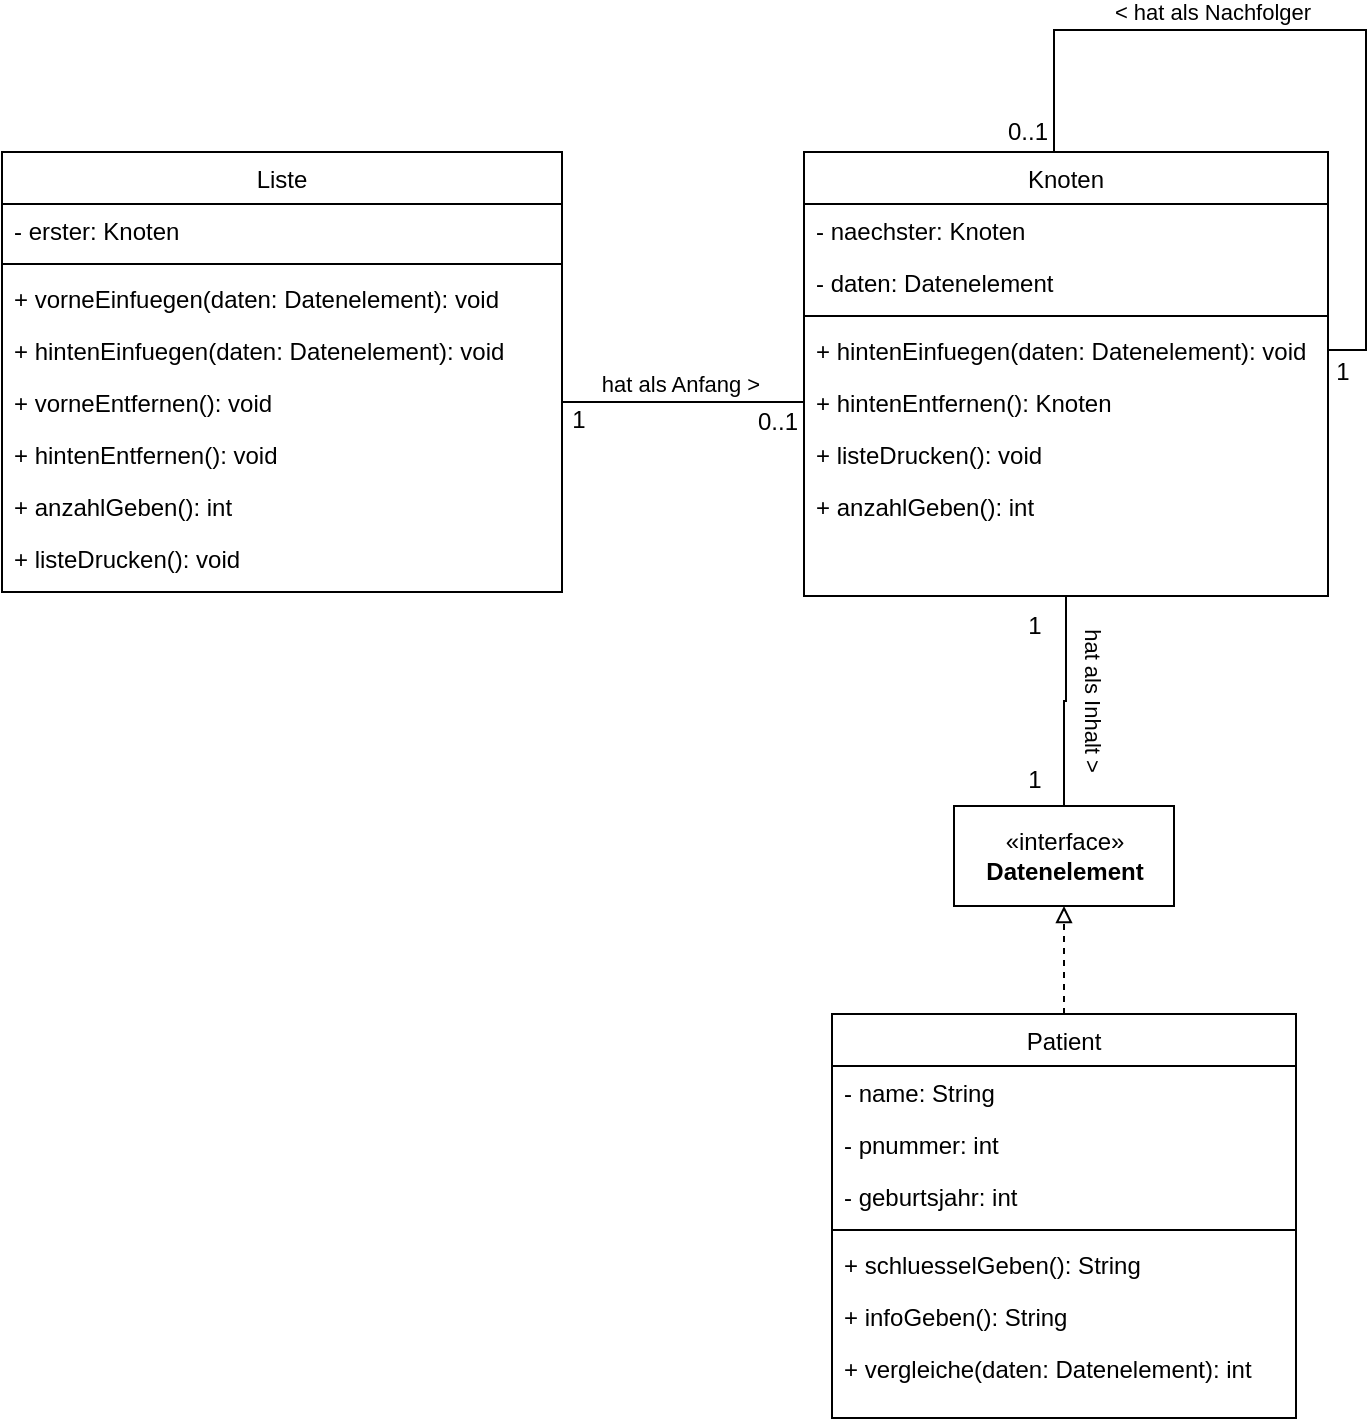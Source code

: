 <mxfile version="15.5.7" type="github" pages="6">
  <diagram id="C5RBs43oDa-KdzZeNtuy" name="TSI mit Interface">
    <mxGraphModel dx="946" dy="612" grid="0" gridSize="10" guides="1" tooltips="1" connect="1" arrows="1" fold="1" page="1" pageScale="1" pageWidth="827" pageHeight="1169" math="0" shadow="0">
      <root>
        <mxCell id="WIyWlLk6GJQsqaUBKTNV-0" />
        <mxCell id="WIyWlLk6GJQsqaUBKTNV-1" parent="WIyWlLk6GJQsqaUBKTNV-0" />
        <mxCell id="zkfFHV4jXpPFQw0GAbJ--0" value="Liste" style="swimlane;fontStyle=0;align=center;verticalAlign=top;childLayout=stackLayout;horizontal=1;startSize=26;horizontalStack=0;resizeParent=1;resizeLast=0;collapsible=1;marginBottom=0;rounded=0;shadow=0;strokeWidth=1;" parent="WIyWlLk6GJQsqaUBKTNV-1" vertex="1">
          <mxGeometry x="100" y="110" width="280" height="220" as="geometry">
            <mxRectangle x="130" y="120" width="160" height="26" as="alternateBounds" />
          </mxGeometry>
        </mxCell>
        <mxCell id="zkfFHV4jXpPFQw0GAbJ--1" value="- erster: Knoten" style="text;align=left;verticalAlign=top;spacingLeft=4;spacingRight=4;overflow=hidden;rotatable=0;points=[[0,0.5],[1,0.5]];portConstraint=eastwest;" parent="zkfFHV4jXpPFQw0GAbJ--0" vertex="1">
          <mxGeometry y="26" width="280" height="26" as="geometry" />
        </mxCell>
        <mxCell id="zkfFHV4jXpPFQw0GAbJ--4" value="" style="line;html=1;strokeWidth=1;align=left;verticalAlign=middle;spacingTop=-1;spacingLeft=3;spacingRight=3;rotatable=0;labelPosition=right;points=[];portConstraint=eastwest;" parent="zkfFHV4jXpPFQw0GAbJ--0" vertex="1">
          <mxGeometry y="52" width="280" height="8" as="geometry" />
        </mxCell>
        <mxCell id="RZcI_MiX01HpQjXzCx-L-5" value="+ vorneEinfuegen(daten: Datenelement): void" style="text;align=left;verticalAlign=top;spacingLeft=4;spacingRight=4;overflow=hidden;rotatable=0;points=[[0,0.5],[1,0.5]];portConstraint=eastwest;" parent="zkfFHV4jXpPFQw0GAbJ--0" vertex="1">
          <mxGeometry y="60" width="280" height="26" as="geometry" />
        </mxCell>
        <mxCell id="zkfFHV4jXpPFQw0GAbJ--5" value="+ hintenEinfuegen(daten: Datenelement): void" style="text;align=left;verticalAlign=top;spacingLeft=4;spacingRight=4;overflow=hidden;rotatable=0;points=[[0,0.5],[1,0.5]];portConstraint=eastwest;" parent="zkfFHV4jXpPFQw0GAbJ--0" vertex="1">
          <mxGeometry y="86" width="280" height="26" as="geometry" />
        </mxCell>
        <mxCell id="RZcI_MiX01HpQjXzCx-L-6" value="+ vorneEntfernen(): void" style="text;align=left;verticalAlign=top;spacingLeft=4;spacingRight=4;overflow=hidden;rotatable=0;points=[[0,0.5],[1,0.5]];portConstraint=eastwest;" parent="zkfFHV4jXpPFQw0GAbJ--0" vertex="1">
          <mxGeometry y="112" width="280" height="26" as="geometry" />
        </mxCell>
        <mxCell id="RZcI_MiX01HpQjXzCx-L-7" value="+ hintenEntfernen(): void" style="text;align=left;verticalAlign=top;spacingLeft=4;spacingRight=4;overflow=hidden;rotatable=0;points=[[0,0.5],[1,0.5]];portConstraint=eastwest;" parent="zkfFHV4jXpPFQw0GAbJ--0" vertex="1">
          <mxGeometry y="138" width="280" height="26" as="geometry" />
        </mxCell>
        <mxCell id="RZcI_MiX01HpQjXzCx-L-8" value="+ anzahlGeben(): int" style="text;align=left;verticalAlign=top;spacingLeft=4;spacingRight=4;overflow=hidden;rotatable=0;points=[[0,0.5],[1,0.5]];portConstraint=eastwest;" parent="zkfFHV4jXpPFQw0GAbJ--0" vertex="1">
          <mxGeometry y="164" width="280" height="26" as="geometry" />
        </mxCell>
        <mxCell id="RZcI_MiX01HpQjXzCx-L-9" value="+ listeDrucken(): void" style="text;align=left;verticalAlign=top;spacingLeft=4;spacingRight=4;overflow=hidden;rotatable=0;points=[[0,0.5],[1,0.5]];portConstraint=eastwest;" parent="zkfFHV4jXpPFQw0GAbJ--0" vertex="1">
          <mxGeometry y="190" width="280" height="26" as="geometry" />
        </mxCell>
        <mxCell id="RZcI_MiX01HpQjXzCx-L-27" style="edgeStyle=orthogonalEdgeStyle;rounded=0;orthogonalLoop=1;jettySize=auto;html=1;exitX=0.5;exitY=0;exitDx=0;exitDy=0;entryX=0.5;entryY=1;entryDx=0;entryDy=0;endArrow=block;endFill=0;dashed=1;" parent="WIyWlLk6GJQsqaUBKTNV-1" source="zkfFHV4jXpPFQw0GAbJ--6" target="RZcI_MiX01HpQjXzCx-L-21" edge="1">
          <mxGeometry relative="1" as="geometry" />
        </mxCell>
        <mxCell id="zkfFHV4jXpPFQw0GAbJ--6" value="Patient" style="swimlane;fontStyle=0;align=center;verticalAlign=top;childLayout=stackLayout;horizontal=1;startSize=26;horizontalStack=0;resizeParent=1;resizeLast=0;collapsible=1;marginBottom=0;rounded=0;shadow=0;strokeWidth=1;" parent="WIyWlLk6GJQsqaUBKTNV-1" vertex="1">
          <mxGeometry x="515" y="541" width="232" height="202" as="geometry">
            <mxRectangle x="130" y="380" width="160" height="26" as="alternateBounds" />
          </mxGeometry>
        </mxCell>
        <mxCell id="zkfFHV4jXpPFQw0GAbJ--7" value="- name: String" style="text;align=left;verticalAlign=top;spacingLeft=4;spacingRight=4;overflow=hidden;rotatable=0;points=[[0,0.5],[1,0.5]];portConstraint=eastwest;" parent="zkfFHV4jXpPFQw0GAbJ--6" vertex="1">
          <mxGeometry y="26" width="232" height="26" as="geometry" />
        </mxCell>
        <mxCell id="zkfFHV4jXpPFQw0GAbJ--8" value="- pnummer: int" style="text;align=left;verticalAlign=top;spacingLeft=4;spacingRight=4;overflow=hidden;rotatable=0;points=[[0,0.5],[1,0.5]];portConstraint=eastwest;rounded=0;shadow=0;html=0;" parent="zkfFHV4jXpPFQw0GAbJ--6" vertex="1">
          <mxGeometry y="52" width="232" height="26" as="geometry" />
        </mxCell>
        <mxCell id="zkfFHV4jXpPFQw0GAbJ--10" value="- geburtsjahr: int" style="text;align=left;verticalAlign=top;spacingLeft=4;spacingRight=4;overflow=hidden;rotatable=0;points=[[0,0.5],[1,0.5]];portConstraint=eastwest;fontStyle=0" parent="zkfFHV4jXpPFQw0GAbJ--6" vertex="1">
          <mxGeometry y="78" width="232" height="26" as="geometry" />
        </mxCell>
        <mxCell id="zkfFHV4jXpPFQw0GAbJ--9" value="" style="line;html=1;strokeWidth=1;align=left;verticalAlign=middle;spacingTop=-1;spacingLeft=3;spacingRight=3;rotatable=0;labelPosition=right;points=[];portConstraint=eastwest;" parent="zkfFHV4jXpPFQw0GAbJ--6" vertex="1">
          <mxGeometry y="104" width="232" height="8" as="geometry" />
        </mxCell>
        <mxCell id="zkfFHV4jXpPFQw0GAbJ--11" value="+ schluesselGeben(): String" style="text;align=left;verticalAlign=top;spacingLeft=4;spacingRight=4;overflow=hidden;rotatable=0;points=[[0,0.5],[1,0.5]];portConstraint=eastwest;" parent="zkfFHV4jXpPFQw0GAbJ--6" vertex="1">
          <mxGeometry y="112" width="232" height="26" as="geometry" />
        </mxCell>
        <mxCell id="RZcI_MiX01HpQjXzCx-L-25" value="+ infoGeben(): String" style="text;align=left;verticalAlign=top;spacingLeft=4;spacingRight=4;overflow=hidden;rotatable=0;points=[[0,0.5],[1,0.5]];portConstraint=eastwest;" parent="zkfFHV4jXpPFQw0GAbJ--6" vertex="1">
          <mxGeometry y="138" width="232" height="26" as="geometry" />
        </mxCell>
        <mxCell id="RZcI_MiX01HpQjXzCx-L-26" value="+ vergleiche(daten: Datenelement): int" style="text;align=left;verticalAlign=top;spacingLeft=4;spacingRight=4;overflow=hidden;rotatable=0;points=[[0,0.5],[1,0.5]];portConstraint=eastwest;" parent="zkfFHV4jXpPFQw0GAbJ--6" vertex="1">
          <mxGeometry y="164" width="232" height="26" as="geometry" />
        </mxCell>
        <mxCell id="RZcI_MiX01HpQjXzCx-L-22" style="edgeStyle=orthogonalEdgeStyle;rounded=0;orthogonalLoop=1;jettySize=auto;html=1;exitX=0.5;exitY=1;exitDx=0;exitDy=0;entryX=0.5;entryY=0;entryDx=0;entryDy=0;endArrow=none;endFill=0;" parent="WIyWlLk6GJQsqaUBKTNV-1" source="zkfFHV4jXpPFQw0GAbJ--17" target="RZcI_MiX01HpQjXzCx-L-21" edge="1">
          <mxGeometry relative="1" as="geometry" />
        </mxCell>
        <mxCell id="RZcI_MiX01HpQjXzCx-L-23" value="hat als Inhalt &amp;gt;" style="edgeLabel;html=1;align=center;verticalAlign=middle;resizable=0;points=[];rotation=90;" parent="RZcI_MiX01HpQjXzCx-L-22" vertex="1" connectable="0">
          <mxGeometry x="-0.069" y="2" relative="1" as="geometry">
            <mxPoint x="12" y="2" as="offset" />
          </mxGeometry>
        </mxCell>
        <mxCell id="zkfFHV4jXpPFQw0GAbJ--17" value="Knoten" style="swimlane;fontStyle=0;align=center;verticalAlign=top;childLayout=stackLayout;horizontal=1;startSize=26;horizontalStack=0;resizeParent=1;resizeLast=0;collapsible=1;marginBottom=0;rounded=0;shadow=0;strokeWidth=1;" parent="WIyWlLk6GJQsqaUBKTNV-1" vertex="1">
          <mxGeometry x="501" y="110" width="262" height="222" as="geometry">
            <mxRectangle x="550" y="140" width="160" height="26" as="alternateBounds" />
          </mxGeometry>
        </mxCell>
        <mxCell id="zkfFHV4jXpPFQw0GAbJ--18" value="- naechster: Knoten" style="text;align=left;verticalAlign=top;spacingLeft=4;spacingRight=4;overflow=hidden;rotatable=0;points=[[0,0.5],[1,0.5]];portConstraint=eastwest;" parent="zkfFHV4jXpPFQw0GAbJ--17" vertex="1">
          <mxGeometry y="26" width="262" height="26" as="geometry" />
        </mxCell>
        <mxCell id="zkfFHV4jXpPFQw0GAbJ--19" value="- daten: Datenelement" style="text;align=left;verticalAlign=top;spacingLeft=4;spacingRight=4;overflow=hidden;rotatable=0;points=[[0,0.5],[1,0.5]];portConstraint=eastwest;rounded=0;shadow=0;html=0;" parent="zkfFHV4jXpPFQw0GAbJ--17" vertex="1">
          <mxGeometry y="52" width="262" height="26" as="geometry" />
        </mxCell>
        <mxCell id="zkfFHV4jXpPFQw0GAbJ--23" value="" style="line;html=1;strokeWidth=1;align=left;verticalAlign=middle;spacingTop=-1;spacingLeft=3;spacingRight=3;rotatable=0;labelPosition=right;points=[];portConstraint=eastwest;" parent="zkfFHV4jXpPFQw0GAbJ--17" vertex="1">
          <mxGeometry y="78" width="262" height="8" as="geometry" />
        </mxCell>
        <mxCell id="zkfFHV4jXpPFQw0GAbJ--24" value="+ hintenEinfuegen(daten: Datenelement): void" style="text;align=left;verticalAlign=top;spacingLeft=4;spacingRight=4;overflow=hidden;rotatable=0;points=[[0,0.5],[1,0.5]];portConstraint=eastwest;" parent="zkfFHV4jXpPFQw0GAbJ--17" vertex="1">
          <mxGeometry y="86" width="262" height="26" as="geometry" />
        </mxCell>
        <mxCell id="zkfFHV4jXpPFQw0GAbJ--25" value="+ hintenEntfernen(): Knoten" style="text;align=left;verticalAlign=top;spacingLeft=4;spacingRight=4;overflow=hidden;rotatable=0;points=[[0,0.5],[1,0.5]];portConstraint=eastwest;" parent="zkfFHV4jXpPFQw0GAbJ--17" vertex="1">
          <mxGeometry y="112" width="262" height="26" as="geometry" />
        </mxCell>
        <mxCell id="RZcI_MiX01HpQjXzCx-L-11" value="+ listeDrucken(): void" style="text;align=left;verticalAlign=top;spacingLeft=4;spacingRight=4;overflow=hidden;rotatable=0;points=[[0,0.5],[1,0.5]];portConstraint=eastwest;" parent="zkfFHV4jXpPFQw0GAbJ--17" vertex="1">
          <mxGeometry y="138" width="262" height="26" as="geometry" />
        </mxCell>
        <mxCell id="RZcI_MiX01HpQjXzCx-L-10" value="+ anzahlGeben(): int" style="text;align=left;verticalAlign=top;spacingLeft=4;spacingRight=4;overflow=hidden;rotatable=0;points=[[0,0.5],[1,0.5]];portConstraint=eastwest;" parent="zkfFHV4jXpPFQw0GAbJ--17" vertex="1">
          <mxGeometry y="164" width="262" height="20" as="geometry" />
        </mxCell>
        <mxCell id="RZcI_MiX01HpQjXzCx-L-17" style="edgeStyle=orthogonalEdgeStyle;rounded=0;orthogonalLoop=1;jettySize=auto;html=1;exitX=1;exitY=0.5;exitDx=0;exitDy=0;endArrow=none;endFill=0;entryX=0.5;entryY=0;entryDx=0;entryDy=0;" parent="zkfFHV4jXpPFQw0GAbJ--17" source="zkfFHV4jXpPFQw0GAbJ--24" target="zkfFHV4jXpPFQw0GAbJ--17" edge="1">
          <mxGeometry relative="1" as="geometry">
            <mxPoint x="197" y="-101" as="targetPoint" />
            <Array as="points">
              <mxPoint x="281" y="99" />
              <mxPoint x="281" y="-61" />
              <mxPoint x="125" y="-61" />
            </Array>
          </mxGeometry>
        </mxCell>
        <mxCell id="RZcI_MiX01HpQjXzCx-L-18" value="&amp;lt; hat als Nachfolger" style="edgeLabel;html=1;align=center;verticalAlign=middle;resizable=0;points=[];" parent="RZcI_MiX01HpQjXzCx-L-17" vertex="1" connectable="0">
          <mxGeometry x="0.275" y="-1" relative="1" as="geometry">
            <mxPoint y="-8" as="offset" />
          </mxGeometry>
        </mxCell>
        <mxCell id="RZcI_MiX01HpQjXzCx-L-14" value="hat als Anfang &amp;gt;" style="edgeStyle=orthogonalEdgeStyle;rounded=0;orthogonalLoop=1;jettySize=auto;html=1;exitX=1;exitY=0.5;exitDx=0;exitDy=0;endArrow=none;endFill=0;" parent="WIyWlLk6GJQsqaUBKTNV-1" source="RZcI_MiX01HpQjXzCx-L-6" target="zkfFHV4jXpPFQw0GAbJ--25" edge="1">
          <mxGeometry x="-0.025" y="9" relative="1" as="geometry">
            <mxPoint as="offset" />
          </mxGeometry>
        </mxCell>
        <mxCell id="RZcI_MiX01HpQjXzCx-L-15" value="1" style="text;html=1;strokeColor=none;fillColor=none;align=center;verticalAlign=middle;whiteSpace=wrap;rounded=0;" parent="WIyWlLk6GJQsqaUBKTNV-1" vertex="1">
          <mxGeometry x="380" y="229" width="17" height="30" as="geometry" />
        </mxCell>
        <mxCell id="RZcI_MiX01HpQjXzCx-L-16" value="0..1" style="text;html=1;strokeColor=none;fillColor=none;align=center;verticalAlign=middle;whiteSpace=wrap;rounded=0;" parent="WIyWlLk6GJQsqaUBKTNV-1" vertex="1">
          <mxGeometry x="478" y="230" width="20" height="30" as="geometry" />
        </mxCell>
        <mxCell id="RZcI_MiX01HpQjXzCx-L-19" value="1" style="text;html=1;strokeColor=none;fillColor=none;align=center;verticalAlign=middle;whiteSpace=wrap;rounded=0;" parent="WIyWlLk6GJQsqaUBKTNV-1" vertex="1">
          <mxGeometry x="762" y="205" width="17" height="30" as="geometry" />
        </mxCell>
        <mxCell id="RZcI_MiX01HpQjXzCx-L-20" value="0..1" style="text;html=1;strokeColor=none;fillColor=none;align=center;verticalAlign=middle;whiteSpace=wrap;rounded=0;" parent="WIyWlLk6GJQsqaUBKTNV-1" vertex="1">
          <mxGeometry x="603" y="85" width="20" height="30" as="geometry" />
        </mxCell>
        <mxCell id="RZcI_MiX01HpQjXzCx-L-21" value="«interface»&lt;br&gt;&lt;b&gt;Datenelement&lt;/b&gt;" style="html=1;" parent="WIyWlLk6GJQsqaUBKTNV-1" vertex="1">
          <mxGeometry x="576" y="437" width="110" height="50" as="geometry" />
        </mxCell>
        <mxCell id="RZcI_MiX01HpQjXzCx-L-28" value="1" style="text;html=1;strokeColor=none;fillColor=none;align=center;verticalAlign=middle;whiteSpace=wrap;rounded=0;" parent="WIyWlLk6GJQsqaUBKTNV-1" vertex="1">
          <mxGeometry x="608" y="332" width="17" height="30" as="geometry" />
        </mxCell>
        <mxCell id="RZcI_MiX01HpQjXzCx-L-29" value="1" style="text;html=1;strokeColor=none;fillColor=none;align=center;verticalAlign=middle;whiteSpace=wrap;rounded=0;" parent="WIyWlLk6GJQsqaUBKTNV-1" vertex="1">
          <mxGeometry x="608" y="409" width="17" height="30" as="geometry" />
        </mxCell>
      </root>
    </mxGraphModel>
  </diagram>
  <diagram id="_-3OchPn4VvSYjvtusLc" name="TSI ohne Interface">
    <mxGraphModel dx="946" dy="612" grid="0" gridSize="10" guides="1" tooltips="1" connect="1" arrows="1" fold="1" page="1" pageScale="1" pageWidth="827" pageHeight="1169" math="0" shadow="0">
      <root>
        <mxCell id="7uSMINCbEv9BVDaORK5b-0" />
        <mxCell id="7uSMINCbEv9BVDaORK5b-1" parent="7uSMINCbEv9BVDaORK5b-0" />
        <mxCell id="AfUALTIMM5eBxU5FRyz1-0" value="Liste" style="swimlane;fontStyle=0;align=center;verticalAlign=top;childLayout=stackLayout;horizontal=1;startSize=26;horizontalStack=0;resizeParent=1;resizeLast=0;collapsible=1;marginBottom=0;rounded=0;shadow=0;strokeWidth=1;" parent="7uSMINCbEv9BVDaORK5b-1" vertex="1">
          <mxGeometry x="100" y="110" width="280" height="220" as="geometry">
            <mxRectangle x="130" y="120" width="160" height="26" as="alternateBounds" />
          </mxGeometry>
        </mxCell>
        <mxCell id="AfUALTIMM5eBxU5FRyz1-1" value="- erster: Knoten" style="text;align=left;verticalAlign=top;spacingLeft=4;spacingRight=4;overflow=hidden;rotatable=0;points=[[0,0.5],[1,0.5]];portConstraint=eastwest;" parent="AfUALTIMM5eBxU5FRyz1-0" vertex="1">
          <mxGeometry y="26" width="280" height="26" as="geometry" />
        </mxCell>
        <mxCell id="AfUALTIMM5eBxU5FRyz1-2" value="" style="line;html=1;strokeWidth=1;align=left;verticalAlign=middle;spacingTop=-1;spacingLeft=3;spacingRight=3;rotatable=0;labelPosition=right;points=[];portConstraint=eastwest;" parent="AfUALTIMM5eBxU5FRyz1-0" vertex="1">
          <mxGeometry y="52" width="280" height="8" as="geometry" />
        </mxCell>
        <mxCell id="AfUALTIMM5eBxU5FRyz1-3" value="+ vorneEinfuegen(daten: Patient): void" style="text;align=left;verticalAlign=top;spacingLeft=4;spacingRight=4;overflow=hidden;rotatable=0;points=[[0,0.5],[1,0.5]];portConstraint=eastwest;" parent="AfUALTIMM5eBxU5FRyz1-0" vertex="1">
          <mxGeometry y="60" width="280" height="26" as="geometry" />
        </mxCell>
        <mxCell id="AfUALTIMM5eBxU5FRyz1-4" value="+ hintenEinfuegen(daten: Patient): void" style="text;align=left;verticalAlign=top;spacingLeft=4;spacingRight=4;overflow=hidden;rotatable=0;points=[[0,0.5],[1,0.5]];portConstraint=eastwest;" parent="AfUALTIMM5eBxU5FRyz1-0" vertex="1">
          <mxGeometry y="86" width="280" height="26" as="geometry" />
        </mxCell>
        <mxCell id="AfUALTIMM5eBxU5FRyz1-5" value="+ vorneEntfernen(): void" style="text;align=left;verticalAlign=top;spacingLeft=4;spacingRight=4;overflow=hidden;rotatable=0;points=[[0,0.5],[1,0.5]];portConstraint=eastwest;" parent="AfUALTIMM5eBxU5FRyz1-0" vertex="1">
          <mxGeometry y="112" width="280" height="26" as="geometry" />
        </mxCell>
        <mxCell id="AfUALTIMM5eBxU5FRyz1-6" value="+ hintenEntfernen(): void" style="text;align=left;verticalAlign=top;spacingLeft=4;spacingRight=4;overflow=hidden;rotatable=0;points=[[0,0.5],[1,0.5]];portConstraint=eastwest;" parent="AfUALTIMM5eBxU5FRyz1-0" vertex="1">
          <mxGeometry y="138" width="280" height="26" as="geometry" />
        </mxCell>
        <mxCell id="AfUALTIMM5eBxU5FRyz1-7" value="+ anzahlGeben(): int" style="text;align=left;verticalAlign=top;spacingLeft=4;spacingRight=4;overflow=hidden;rotatable=0;points=[[0,0.5],[1,0.5]];portConstraint=eastwest;" parent="AfUALTIMM5eBxU5FRyz1-0" vertex="1">
          <mxGeometry y="164" width="280" height="26" as="geometry" />
        </mxCell>
        <mxCell id="AfUALTIMM5eBxU5FRyz1-8" value="+ listeDrucken(): void" style="text;align=left;verticalAlign=top;spacingLeft=4;spacingRight=4;overflow=hidden;rotatable=0;points=[[0,0.5],[1,0.5]];portConstraint=eastwest;" parent="AfUALTIMM5eBxU5FRyz1-0" vertex="1">
          <mxGeometry y="190" width="280" height="26" as="geometry" />
        </mxCell>
        <mxCell id="AfUALTIMM5eBxU5FRyz1-10" value="Patient" style="swimlane;fontStyle=0;align=center;verticalAlign=top;childLayout=stackLayout;horizontal=1;startSize=26;horizontalStack=0;resizeParent=1;resizeLast=0;collapsible=1;marginBottom=0;rounded=0;shadow=0;strokeWidth=1;" parent="7uSMINCbEv9BVDaORK5b-1" vertex="1">
          <mxGeometry x="534" y="448" width="196" height="202" as="geometry">
            <mxRectangle x="130" y="380" width="160" height="26" as="alternateBounds" />
          </mxGeometry>
        </mxCell>
        <mxCell id="AfUALTIMM5eBxU5FRyz1-11" value="- name: String" style="text;align=left;verticalAlign=top;spacingLeft=4;spacingRight=4;overflow=hidden;rotatable=0;points=[[0,0.5],[1,0.5]];portConstraint=eastwest;" parent="AfUALTIMM5eBxU5FRyz1-10" vertex="1">
          <mxGeometry y="26" width="196" height="26" as="geometry" />
        </mxCell>
        <mxCell id="AfUALTIMM5eBxU5FRyz1-12" value="- pnummer: int" style="text;align=left;verticalAlign=top;spacingLeft=4;spacingRight=4;overflow=hidden;rotatable=0;points=[[0,0.5],[1,0.5]];portConstraint=eastwest;rounded=0;shadow=0;html=0;" parent="AfUALTIMM5eBxU5FRyz1-10" vertex="1">
          <mxGeometry y="52" width="196" height="26" as="geometry" />
        </mxCell>
        <mxCell id="AfUALTIMM5eBxU5FRyz1-13" value="- geburtsjahr: int" style="text;align=left;verticalAlign=top;spacingLeft=4;spacingRight=4;overflow=hidden;rotatable=0;points=[[0,0.5],[1,0.5]];portConstraint=eastwest;fontStyle=0" parent="AfUALTIMM5eBxU5FRyz1-10" vertex="1">
          <mxGeometry y="78" width="196" height="26" as="geometry" />
        </mxCell>
        <mxCell id="AfUALTIMM5eBxU5FRyz1-14" value="" style="line;html=1;strokeWidth=1;align=left;verticalAlign=middle;spacingTop=-1;spacingLeft=3;spacingRight=3;rotatable=0;labelPosition=right;points=[];portConstraint=eastwest;" parent="AfUALTIMM5eBxU5FRyz1-10" vertex="1">
          <mxGeometry y="104" width="196" height="8" as="geometry" />
        </mxCell>
        <mxCell id="AfUALTIMM5eBxU5FRyz1-15" value="+ schluesselGeben(): String" style="text;align=left;verticalAlign=top;spacingLeft=4;spacingRight=4;overflow=hidden;rotatable=0;points=[[0,0.5],[1,0.5]];portConstraint=eastwest;" parent="AfUALTIMM5eBxU5FRyz1-10" vertex="1">
          <mxGeometry y="112" width="196" height="26" as="geometry" />
        </mxCell>
        <mxCell id="AfUALTIMM5eBxU5FRyz1-16" value="+ infoGeben(): String" style="text;align=left;verticalAlign=top;spacingLeft=4;spacingRight=4;overflow=hidden;rotatable=0;points=[[0,0.5],[1,0.5]];portConstraint=eastwest;" parent="AfUALTIMM5eBxU5FRyz1-10" vertex="1">
          <mxGeometry y="138" width="196" height="26" as="geometry" />
        </mxCell>
        <mxCell id="AfUALTIMM5eBxU5FRyz1-17" value="+ vergleiche(daten: Patient): int" style="text;align=left;verticalAlign=top;spacingLeft=4;spacingRight=4;overflow=hidden;rotatable=0;points=[[0,0.5],[1,0.5]];portConstraint=eastwest;" parent="AfUALTIMM5eBxU5FRyz1-10" vertex="1">
          <mxGeometry y="164" width="196" height="26" as="geometry" />
        </mxCell>
        <mxCell id="AfUALTIMM5eBxU5FRyz1-18" style="edgeStyle=orthogonalEdgeStyle;rounded=0;orthogonalLoop=1;jettySize=auto;html=1;exitX=0.5;exitY=1;exitDx=0;exitDy=0;entryX=0.5;entryY=0;entryDx=0;entryDy=0;endArrow=none;endFill=0;" parent="7uSMINCbEv9BVDaORK5b-1" source="AfUALTIMM5eBxU5FRyz1-20" target="AfUALTIMM5eBxU5FRyz1-10" edge="1">
          <mxGeometry relative="1" as="geometry">
            <mxPoint x="631" y="437" as="targetPoint" />
          </mxGeometry>
        </mxCell>
        <mxCell id="AfUALTIMM5eBxU5FRyz1-19" value="hat als Inhalt &amp;gt;" style="edgeLabel;html=1;align=center;verticalAlign=middle;resizable=0;points=[];rotation=90;" parent="AfUALTIMM5eBxU5FRyz1-18" vertex="1" connectable="0">
          <mxGeometry x="-0.069" y="2" relative="1" as="geometry">
            <mxPoint x="12" y="2" as="offset" />
          </mxGeometry>
        </mxCell>
        <mxCell id="AfUALTIMM5eBxU5FRyz1-20" value="Knoten" style="swimlane;fontStyle=0;align=center;verticalAlign=top;childLayout=stackLayout;horizontal=1;startSize=26;horizontalStack=0;resizeParent=1;resizeLast=0;collapsible=1;marginBottom=0;rounded=0;shadow=0;strokeWidth=1;" parent="7uSMINCbEv9BVDaORK5b-1" vertex="1">
          <mxGeometry x="501" y="110" width="262" height="222" as="geometry">
            <mxRectangle x="550" y="140" width="160" height="26" as="alternateBounds" />
          </mxGeometry>
        </mxCell>
        <mxCell id="AfUALTIMM5eBxU5FRyz1-21" value="- naechster: Knoten" style="text;align=left;verticalAlign=top;spacingLeft=4;spacingRight=4;overflow=hidden;rotatable=0;points=[[0,0.5],[1,0.5]];portConstraint=eastwest;" parent="AfUALTIMM5eBxU5FRyz1-20" vertex="1">
          <mxGeometry y="26" width="262" height="26" as="geometry" />
        </mxCell>
        <mxCell id="AfUALTIMM5eBxU5FRyz1-22" value="- daten: Patient" style="text;align=left;verticalAlign=top;spacingLeft=4;spacingRight=4;overflow=hidden;rotatable=0;points=[[0,0.5],[1,0.5]];portConstraint=eastwest;rounded=0;shadow=0;html=0;" parent="AfUALTIMM5eBxU5FRyz1-20" vertex="1">
          <mxGeometry y="52" width="262" height="26" as="geometry" />
        </mxCell>
        <mxCell id="AfUALTIMM5eBxU5FRyz1-23" value="" style="line;html=1;strokeWidth=1;align=left;verticalAlign=middle;spacingTop=-1;spacingLeft=3;spacingRight=3;rotatable=0;labelPosition=right;points=[];portConstraint=eastwest;" parent="AfUALTIMM5eBxU5FRyz1-20" vertex="1">
          <mxGeometry y="78" width="262" height="8" as="geometry" />
        </mxCell>
        <mxCell id="AfUALTIMM5eBxU5FRyz1-24" value="+ hintenEinfuegen(daten: Patient): void" style="text;align=left;verticalAlign=top;spacingLeft=4;spacingRight=4;overflow=hidden;rotatable=0;points=[[0,0.5],[1,0.5]];portConstraint=eastwest;" parent="AfUALTIMM5eBxU5FRyz1-20" vertex="1">
          <mxGeometry y="86" width="262" height="26" as="geometry" />
        </mxCell>
        <mxCell id="AfUALTIMM5eBxU5FRyz1-25" value="+ hintenEntfernen(): Knoten" style="text;align=left;verticalAlign=top;spacingLeft=4;spacingRight=4;overflow=hidden;rotatable=0;points=[[0,0.5],[1,0.5]];portConstraint=eastwest;" parent="AfUALTIMM5eBxU5FRyz1-20" vertex="1">
          <mxGeometry y="112" width="262" height="26" as="geometry" />
        </mxCell>
        <mxCell id="AfUALTIMM5eBxU5FRyz1-26" value="+ listeDrucken(): void" style="text;align=left;verticalAlign=top;spacingLeft=4;spacingRight=4;overflow=hidden;rotatable=0;points=[[0,0.5],[1,0.5]];portConstraint=eastwest;" parent="AfUALTIMM5eBxU5FRyz1-20" vertex="1">
          <mxGeometry y="138" width="262" height="26" as="geometry" />
        </mxCell>
        <mxCell id="AfUALTIMM5eBxU5FRyz1-27" value="+ anzahlGeben(): int" style="text;align=left;verticalAlign=top;spacingLeft=4;spacingRight=4;overflow=hidden;rotatable=0;points=[[0,0.5],[1,0.5]];portConstraint=eastwest;" parent="AfUALTIMM5eBxU5FRyz1-20" vertex="1">
          <mxGeometry y="164" width="262" height="20" as="geometry" />
        </mxCell>
        <mxCell id="AfUALTIMM5eBxU5FRyz1-28" style="edgeStyle=orthogonalEdgeStyle;rounded=0;orthogonalLoop=1;jettySize=auto;html=1;exitX=1;exitY=0.5;exitDx=0;exitDy=0;endArrow=none;endFill=0;entryX=0.5;entryY=0;entryDx=0;entryDy=0;" parent="AfUALTIMM5eBxU5FRyz1-20" source="AfUALTIMM5eBxU5FRyz1-24" target="AfUALTIMM5eBxU5FRyz1-20" edge="1">
          <mxGeometry relative="1" as="geometry">
            <mxPoint x="197" y="-101" as="targetPoint" />
            <Array as="points">
              <mxPoint x="281" y="99" />
              <mxPoint x="281" y="-61" />
              <mxPoint x="125" y="-61" />
            </Array>
          </mxGeometry>
        </mxCell>
        <mxCell id="AfUALTIMM5eBxU5FRyz1-29" value="&amp;lt; hat als Nachfolger" style="edgeLabel;html=1;align=center;verticalAlign=middle;resizable=0;points=[];" parent="AfUALTIMM5eBxU5FRyz1-28" vertex="1" connectable="0">
          <mxGeometry x="0.275" y="-1" relative="1" as="geometry">
            <mxPoint y="-8" as="offset" />
          </mxGeometry>
        </mxCell>
        <mxCell id="AfUALTIMM5eBxU5FRyz1-30" value="hat als Anfang &amp;gt;" style="edgeStyle=orthogonalEdgeStyle;rounded=0;orthogonalLoop=1;jettySize=auto;html=1;exitX=1;exitY=0.5;exitDx=0;exitDy=0;endArrow=none;endFill=0;" parent="7uSMINCbEv9BVDaORK5b-1" source="AfUALTIMM5eBxU5FRyz1-5" target="AfUALTIMM5eBxU5FRyz1-25" edge="1">
          <mxGeometry x="-0.025" y="9" relative="1" as="geometry">
            <mxPoint as="offset" />
          </mxGeometry>
        </mxCell>
        <mxCell id="AfUALTIMM5eBxU5FRyz1-31" value="1" style="text;html=1;strokeColor=none;fillColor=none;align=center;verticalAlign=middle;whiteSpace=wrap;rounded=0;" parent="7uSMINCbEv9BVDaORK5b-1" vertex="1">
          <mxGeometry x="380" y="229" width="17" height="30" as="geometry" />
        </mxCell>
        <mxCell id="AfUALTIMM5eBxU5FRyz1-32" value="0..1" style="text;html=1;strokeColor=none;fillColor=none;align=center;verticalAlign=middle;whiteSpace=wrap;rounded=0;" parent="7uSMINCbEv9BVDaORK5b-1" vertex="1">
          <mxGeometry x="478" y="230" width="20" height="30" as="geometry" />
        </mxCell>
        <mxCell id="AfUALTIMM5eBxU5FRyz1-33" value="1" style="text;html=1;strokeColor=none;fillColor=none;align=center;verticalAlign=middle;whiteSpace=wrap;rounded=0;" parent="7uSMINCbEv9BVDaORK5b-1" vertex="1">
          <mxGeometry x="762" y="205" width="17" height="30" as="geometry" />
        </mxCell>
        <mxCell id="AfUALTIMM5eBxU5FRyz1-34" value="0..1" style="text;html=1;strokeColor=none;fillColor=none;align=center;verticalAlign=middle;whiteSpace=wrap;rounded=0;" parent="7uSMINCbEv9BVDaORK5b-1" vertex="1">
          <mxGeometry x="603" y="85" width="20" height="30" as="geometry" />
        </mxCell>
        <mxCell id="AfUALTIMM5eBxU5FRyz1-36" value="1" style="text;html=1;strokeColor=none;fillColor=none;align=center;verticalAlign=middle;whiteSpace=wrap;rounded=0;" parent="7uSMINCbEv9BVDaORK5b-1" vertex="1">
          <mxGeometry x="611" y="330" width="17" height="30" as="geometry" />
        </mxCell>
        <mxCell id="AfUALTIMM5eBxU5FRyz1-37" value="1" style="text;html=1;strokeColor=none;fillColor=none;align=center;verticalAlign=middle;whiteSpace=wrap;rounded=0;" parent="7uSMINCbEv9BVDaORK5b-1" vertex="1">
          <mxGeometry x="614" y="421" width="17" height="30" as="geometry" />
        </mxCell>
      </root>
    </mxGraphModel>
  </diagram>
  <diagram id="2_3Z2EW8XQRtwUpzaThQ" name="Einfache KD">
    <mxGraphModel dx="946" dy="612" grid="0" gridSize="10" guides="1" tooltips="1" connect="1" arrows="1" fold="1" page="1" pageScale="1" pageWidth="827" pageHeight="1169" math="0" shadow="0">
      <root>
        <mxCell id="nD0CtYyEcKMA2cU-OftC-0" />
        <mxCell id="nD0CtYyEcKMA2cU-OftC-1" parent="nD0CtYyEcKMA2cU-OftC-0" />
        <mxCell id="nD0CtYyEcKMA2cU-OftC-2" value="Liste" style="swimlane;fontStyle=0;align=center;verticalAlign=top;childLayout=stackLayout;horizontal=1;startSize=26;horizontalStack=0;resizeParent=1;resizeLast=0;collapsible=1;marginBottom=0;rounded=0;shadow=0;strokeWidth=1;" vertex="1" collapsed="1" parent="nD0CtYyEcKMA2cU-OftC-1">
          <mxGeometry x="173" y="110" width="99" height="26" as="geometry">
            <mxRectangle x="100" y="110" width="280" height="220" as="alternateBounds" />
          </mxGeometry>
        </mxCell>
        <mxCell id="nD0CtYyEcKMA2cU-OftC-3" value="- erster: Knoten" style="text;align=left;verticalAlign=top;spacingLeft=4;spacingRight=4;overflow=hidden;rotatable=0;points=[[0,0.5],[1,0.5]];portConstraint=eastwest;" vertex="1" parent="nD0CtYyEcKMA2cU-OftC-2">
          <mxGeometry y="26" width="99" height="26" as="geometry" />
        </mxCell>
        <mxCell id="nD0CtYyEcKMA2cU-OftC-4" value="" style="line;html=1;strokeWidth=1;align=left;verticalAlign=middle;spacingTop=-1;spacingLeft=3;spacingRight=3;rotatable=0;labelPosition=right;points=[];portConstraint=eastwest;" vertex="1" parent="nD0CtYyEcKMA2cU-OftC-2">
          <mxGeometry y="52" width="99" height="8" as="geometry" />
        </mxCell>
        <mxCell id="nD0CtYyEcKMA2cU-OftC-5" value="+ vorneEinfuegen(Daten: Datenelement): void" style="text;align=left;verticalAlign=top;spacingLeft=4;spacingRight=4;overflow=hidden;rotatable=0;points=[[0,0.5],[1,0.5]];portConstraint=eastwest;" vertex="1" parent="nD0CtYyEcKMA2cU-OftC-2">
          <mxGeometry y="60" width="99" height="26" as="geometry" />
        </mxCell>
        <mxCell id="nD0CtYyEcKMA2cU-OftC-6" value="+ hintenEinfuegen(Daten: Datenelement): void" style="text;align=left;verticalAlign=top;spacingLeft=4;spacingRight=4;overflow=hidden;rotatable=0;points=[[0,0.5],[1,0.5]];portConstraint=eastwest;" vertex="1" parent="nD0CtYyEcKMA2cU-OftC-2">
          <mxGeometry y="86" width="99" height="26" as="geometry" />
        </mxCell>
        <mxCell id="nD0CtYyEcKMA2cU-OftC-7" value="+ vorneEntfernen(): void" style="text;align=left;verticalAlign=top;spacingLeft=4;spacingRight=4;overflow=hidden;rotatable=0;points=[[0,0.5],[1,0.5]];portConstraint=eastwest;" vertex="1" parent="nD0CtYyEcKMA2cU-OftC-2">
          <mxGeometry y="112" width="99" height="26" as="geometry" />
        </mxCell>
        <mxCell id="nD0CtYyEcKMA2cU-OftC-8" value="+ hintenEntfernen(): void" style="text;align=left;verticalAlign=top;spacingLeft=4;spacingRight=4;overflow=hidden;rotatable=0;points=[[0,0.5],[1,0.5]];portConstraint=eastwest;" vertex="1" parent="nD0CtYyEcKMA2cU-OftC-2">
          <mxGeometry y="138" width="99" height="26" as="geometry" />
        </mxCell>
        <mxCell id="nD0CtYyEcKMA2cU-OftC-9" value="+ anzahlGeben(): int" style="text;align=left;verticalAlign=top;spacingLeft=4;spacingRight=4;overflow=hidden;rotatable=0;points=[[0,0.5],[1,0.5]];portConstraint=eastwest;" vertex="1" parent="nD0CtYyEcKMA2cU-OftC-2">
          <mxGeometry y="164" width="99" height="26" as="geometry" />
        </mxCell>
        <mxCell id="nD0CtYyEcKMA2cU-OftC-10" value="+ listeDrucken(): void" style="text;align=left;verticalAlign=top;spacingLeft=4;spacingRight=4;overflow=hidden;rotatable=0;points=[[0,0.5],[1,0.5]];portConstraint=eastwest;" vertex="1" parent="nD0CtYyEcKMA2cU-OftC-2">
          <mxGeometry y="190" width="99" height="26" as="geometry" />
        </mxCell>
        <mxCell id="nD0CtYyEcKMA2cU-OftC-11" style="edgeStyle=orthogonalEdgeStyle;rounded=0;orthogonalLoop=1;jettySize=auto;html=1;exitX=0.5;exitY=0;exitDx=0;exitDy=0;entryX=0.5;entryY=1;entryDx=0;entryDy=0;endArrow=block;endFill=0;dashed=1;" edge="1" parent="nD0CtYyEcKMA2cU-OftC-1" source="nD0CtYyEcKMA2cU-OftC-12" target="nD0CtYyEcKMA2cU-OftC-37">
          <mxGeometry relative="1" as="geometry" />
        </mxCell>
        <mxCell id="nD0CtYyEcKMA2cU-OftC-12" value="Patient" style="swimlane;fontStyle=0;align=center;verticalAlign=top;childLayout=stackLayout;horizontal=1;startSize=26;horizontalStack=0;resizeParent=1;resizeLast=0;collapsible=1;marginBottom=0;rounded=0;shadow=0;strokeWidth=1;" vertex="1" collapsed="1" parent="nD0CtYyEcKMA2cU-OftC-1">
          <mxGeometry x="397" y="315" width="101" height="26" as="geometry">
            <mxRectangle x="351" y="397" width="232" height="202" as="alternateBounds" />
          </mxGeometry>
        </mxCell>
        <mxCell id="nD0CtYyEcKMA2cU-OftC-13" value="- name: String" style="text;align=left;verticalAlign=top;spacingLeft=4;spacingRight=4;overflow=hidden;rotatable=0;points=[[0,0.5],[1,0.5]];portConstraint=eastwest;" vertex="1" parent="nD0CtYyEcKMA2cU-OftC-12">
          <mxGeometry y="26" width="101" height="26" as="geometry" />
        </mxCell>
        <mxCell id="nD0CtYyEcKMA2cU-OftC-14" value="- pnummer: int" style="text;align=left;verticalAlign=top;spacingLeft=4;spacingRight=4;overflow=hidden;rotatable=0;points=[[0,0.5],[1,0.5]];portConstraint=eastwest;rounded=0;shadow=0;html=0;" vertex="1" parent="nD0CtYyEcKMA2cU-OftC-12">
          <mxGeometry y="52" width="101" height="26" as="geometry" />
        </mxCell>
        <mxCell id="nD0CtYyEcKMA2cU-OftC-15" value="- geburtsjahr: int" style="text;align=left;verticalAlign=top;spacingLeft=4;spacingRight=4;overflow=hidden;rotatable=0;points=[[0,0.5],[1,0.5]];portConstraint=eastwest;fontStyle=0" vertex="1" parent="nD0CtYyEcKMA2cU-OftC-12">
          <mxGeometry y="78" width="101" height="26" as="geometry" />
        </mxCell>
        <mxCell id="nD0CtYyEcKMA2cU-OftC-16" value="" style="line;html=1;strokeWidth=1;align=left;verticalAlign=middle;spacingTop=-1;spacingLeft=3;spacingRight=3;rotatable=0;labelPosition=right;points=[];portConstraint=eastwest;" vertex="1" parent="nD0CtYyEcKMA2cU-OftC-12">
          <mxGeometry y="104" width="101" height="8" as="geometry" />
        </mxCell>
        <mxCell id="nD0CtYyEcKMA2cU-OftC-17" value="+ schluesselGeben(): String" style="text;align=left;verticalAlign=top;spacingLeft=4;spacingRight=4;overflow=hidden;rotatable=0;points=[[0,0.5],[1,0.5]];portConstraint=eastwest;" vertex="1" parent="nD0CtYyEcKMA2cU-OftC-12">
          <mxGeometry y="112" width="101" height="26" as="geometry" />
        </mxCell>
        <mxCell id="nD0CtYyEcKMA2cU-OftC-18" value="+ infoGeben(): String" style="text;align=left;verticalAlign=top;spacingLeft=4;spacingRight=4;overflow=hidden;rotatable=0;points=[[0,0.5],[1,0.5]];portConstraint=eastwest;" vertex="1" parent="nD0CtYyEcKMA2cU-OftC-12">
          <mxGeometry y="138" width="101" height="26" as="geometry" />
        </mxCell>
        <mxCell id="nD0CtYyEcKMA2cU-OftC-19" value="+ vergleiche(daten: Datenelement): int" style="text;align=left;verticalAlign=top;spacingLeft=4;spacingRight=4;overflow=hidden;rotatable=0;points=[[0,0.5],[1,0.5]];portConstraint=eastwest;" vertex="1" parent="nD0CtYyEcKMA2cU-OftC-12">
          <mxGeometry y="164" width="101" height="26" as="geometry" />
        </mxCell>
        <mxCell id="nD0CtYyEcKMA2cU-OftC-20" style="edgeStyle=orthogonalEdgeStyle;rounded=0;orthogonalLoop=1;jettySize=auto;html=1;exitX=0.5;exitY=1;exitDx=0;exitDy=0;entryX=0.5;entryY=0;entryDx=0;entryDy=0;endArrow=none;endFill=0;" edge="1" parent="nD0CtYyEcKMA2cU-OftC-1" source="nD0CtYyEcKMA2cU-OftC-22" target="nD0CtYyEcKMA2cU-OftC-37">
          <mxGeometry relative="1" as="geometry" />
        </mxCell>
        <mxCell id="nD0CtYyEcKMA2cU-OftC-21" value="hat als Inhalt &amp;gt;" style="edgeLabel;html=1;align=center;verticalAlign=middle;resizable=0;points=[];rotation=90;" vertex="1" connectable="0" parent="nD0CtYyEcKMA2cU-OftC-20">
          <mxGeometry x="-0.069" y="2" relative="1" as="geometry">
            <mxPoint x="12" y="2" as="offset" />
          </mxGeometry>
        </mxCell>
        <mxCell id="nD0CtYyEcKMA2cU-OftC-22" value="Knoten" style="swimlane;fontStyle=0;align=center;verticalAlign=top;childLayout=stackLayout;horizontal=1;startSize=26;horizontalStack=0;resizeParent=1;resizeLast=0;collapsible=1;marginBottom=0;rounded=0;shadow=0;strokeWidth=1;" vertex="1" collapsed="1" parent="nD0CtYyEcKMA2cU-OftC-1">
          <mxGeometry x="397" y="110" width="101" height="26" as="geometry">
            <mxRectangle x="501" y="110" width="262" height="222" as="alternateBounds" />
          </mxGeometry>
        </mxCell>
        <mxCell id="nD0CtYyEcKMA2cU-OftC-23" value="- naechster: Knoten" style="text;align=left;verticalAlign=top;spacingLeft=4;spacingRight=4;overflow=hidden;rotatable=0;points=[[0,0.5],[1,0.5]];portConstraint=eastwest;" vertex="1" parent="nD0CtYyEcKMA2cU-OftC-22">
          <mxGeometry y="26" width="101" height="26" as="geometry" />
        </mxCell>
        <mxCell id="nD0CtYyEcKMA2cU-OftC-24" value="- daten: Datenelement" style="text;align=left;verticalAlign=top;spacingLeft=4;spacingRight=4;overflow=hidden;rotatable=0;points=[[0,0.5],[1,0.5]];portConstraint=eastwest;rounded=0;shadow=0;html=0;" vertex="1" parent="nD0CtYyEcKMA2cU-OftC-22">
          <mxGeometry y="52" width="101" height="26" as="geometry" />
        </mxCell>
        <mxCell id="nD0CtYyEcKMA2cU-OftC-25" value="" style="line;html=1;strokeWidth=1;align=left;verticalAlign=middle;spacingTop=-1;spacingLeft=3;spacingRight=3;rotatable=0;labelPosition=right;points=[];portConstraint=eastwest;" vertex="1" parent="nD0CtYyEcKMA2cU-OftC-22">
          <mxGeometry y="78" width="101" height="8" as="geometry" />
        </mxCell>
        <mxCell id="nD0CtYyEcKMA2cU-OftC-26" value="+ hintenEinfuegen(daten: Datenelement): void" style="text;align=left;verticalAlign=top;spacingLeft=4;spacingRight=4;overflow=hidden;rotatable=0;points=[[0,0.5],[1,0.5]];portConstraint=eastwest;" vertex="1" parent="nD0CtYyEcKMA2cU-OftC-22">
          <mxGeometry y="86" width="101" height="26" as="geometry" />
        </mxCell>
        <mxCell id="nD0CtYyEcKMA2cU-OftC-27" value="+ hintenEntfernen(): Knoten" style="text;align=left;verticalAlign=top;spacingLeft=4;spacingRight=4;overflow=hidden;rotatable=0;points=[[0,0.5],[1,0.5]];portConstraint=eastwest;" vertex="1" parent="nD0CtYyEcKMA2cU-OftC-22">
          <mxGeometry y="112" width="101" height="26" as="geometry" />
        </mxCell>
        <mxCell id="nD0CtYyEcKMA2cU-OftC-28" value="+ listeDrucken(): void" style="text;align=left;verticalAlign=top;spacingLeft=4;spacingRight=4;overflow=hidden;rotatable=0;points=[[0,0.5],[1,0.5]];portConstraint=eastwest;" vertex="1" parent="nD0CtYyEcKMA2cU-OftC-22">
          <mxGeometry y="138" width="101" height="26" as="geometry" />
        </mxCell>
        <mxCell id="nD0CtYyEcKMA2cU-OftC-29" value="+ anzahlGeben(): int" style="text;align=left;verticalAlign=top;spacingLeft=4;spacingRight=4;overflow=hidden;rotatable=0;points=[[0,0.5],[1,0.5]];portConstraint=eastwest;" vertex="1" parent="nD0CtYyEcKMA2cU-OftC-22">
          <mxGeometry y="164" width="101" height="20" as="geometry" />
        </mxCell>
        <mxCell id="nD0CtYyEcKMA2cU-OftC-30" style="edgeStyle=orthogonalEdgeStyle;rounded=0;orthogonalLoop=1;jettySize=auto;html=1;exitX=1;exitY=0.5;exitDx=0;exitDy=0;endArrow=none;endFill=0;entryX=0.5;entryY=0;entryDx=0;entryDy=0;" edge="1" parent="nD0CtYyEcKMA2cU-OftC-22" source="nD0CtYyEcKMA2cU-OftC-26" target="nD0CtYyEcKMA2cU-OftC-22">
          <mxGeometry relative="1" as="geometry">
            <mxPoint x="197" y="-101" as="targetPoint" />
            <Array as="points">
              <mxPoint x="281" y="99" />
              <mxPoint x="281" y="-61" />
              <mxPoint x="125" y="-61" />
            </Array>
          </mxGeometry>
        </mxCell>
        <mxCell id="nD0CtYyEcKMA2cU-OftC-31" value="&amp;lt; hat als Nachfolger" style="edgeLabel;html=1;align=center;verticalAlign=middle;resizable=0;points=[];" vertex="1" connectable="0" parent="nD0CtYyEcKMA2cU-OftC-30">
          <mxGeometry x="0.275" y="-1" relative="1" as="geometry">
            <mxPoint y="-8" as="offset" />
          </mxGeometry>
        </mxCell>
        <mxCell id="nD0CtYyEcKMA2cU-OftC-32" value="hat als Anfang &amp;gt;" style="edgeStyle=orthogonalEdgeStyle;rounded=0;orthogonalLoop=1;jettySize=auto;html=1;exitX=1;exitY=0.5;exitDx=0;exitDy=0;endArrow=none;endFill=0;" edge="1" parent="nD0CtYyEcKMA2cU-OftC-1" source="nD0CtYyEcKMA2cU-OftC-7" target="nD0CtYyEcKMA2cU-OftC-27">
          <mxGeometry x="-0.025" y="9" relative="1" as="geometry">
            <mxPoint as="offset" />
          </mxGeometry>
        </mxCell>
        <mxCell id="nD0CtYyEcKMA2cU-OftC-33" value="1" style="text;html=1;strokeColor=none;fillColor=none;align=center;verticalAlign=middle;whiteSpace=wrap;rounded=0;" vertex="1" parent="nD0CtYyEcKMA2cU-OftC-1">
          <mxGeometry x="272" y="118" width="17" height="30" as="geometry" />
        </mxCell>
        <mxCell id="nD0CtYyEcKMA2cU-OftC-34" value="0..1" style="text;html=1;strokeColor=none;fillColor=none;align=center;verticalAlign=middle;whiteSpace=wrap;rounded=0;" vertex="1" parent="nD0CtYyEcKMA2cU-OftC-1">
          <mxGeometry x="374" y="118" width="20" height="30" as="geometry" />
        </mxCell>
        <mxCell id="nD0CtYyEcKMA2cU-OftC-36" value="0..1" style="text;html=1;strokeColor=none;fillColor=none;align=center;verticalAlign=middle;whiteSpace=wrap;rounded=0;" vertex="1" parent="nD0CtYyEcKMA2cU-OftC-1">
          <mxGeometry x="424" y="85" width="20" height="30" as="geometry" />
        </mxCell>
        <mxCell id="nD0CtYyEcKMA2cU-OftC-37" value="«interface»&lt;br&gt;&lt;b&gt;Datenelement&lt;/b&gt;" style="html=1;" vertex="1" parent="nD0CtYyEcKMA2cU-OftC-1">
          <mxGeometry x="392.5" y="227" width="110" height="50" as="geometry" />
        </mxCell>
        <mxCell id="nD0CtYyEcKMA2cU-OftC-38" value="1" style="text;html=1;strokeColor=none;fillColor=none;align=center;verticalAlign=middle;whiteSpace=wrap;rounded=0;" vertex="1" parent="nD0CtYyEcKMA2cU-OftC-1">
          <mxGeometry x="430" y="133" width="17" height="30" as="geometry" />
        </mxCell>
        <mxCell id="nD0CtYyEcKMA2cU-OftC-39" value="1" style="text;html=1;strokeColor=none;fillColor=none;align=center;verticalAlign=middle;whiteSpace=wrap;rounded=0;" vertex="1" parent="nD0CtYyEcKMA2cU-OftC-1">
          <mxGeometry x="430" y="197" width="17" height="30" as="geometry" />
        </mxCell>
        <mxCell id="nD0CtYyEcKMA2cU-OftC-40" style="edgeStyle=orthogonalEdgeStyle;rounded=0;orthogonalLoop=1;jettySize=auto;html=1;exitX=1;exitY=0.5;exitDx=0;exitDy=0;entryX=0.5;entryY=0;entryDx=0;entryDy=0;endArrow=none;endFill=0;" edge="1" parent="nD0CtYyEcKMA2cU-OftC-1" source="nD0CtYyEcKMA2cU-OftC-22" target="nD0CtYyEcKMA2cU-OftC-22">
          <mxGeometry relative="1" as="geometry">
            <Array as="points">
              <mxPoint x="518" y="123" />
              <mxPoint x="518" y="70" />
              <mxPoint x="448" y="70" />
            </Array>
          </mxGeometry>
        </mxCell>
        <mxCell id="nD0CtYyEcKMA2cU-OftC-41" value="&amp;lt; hat als Nachfolger" style="edgeLabel;html=1;align=center;verticalAlign=middle;resizable=0;points=[];" vertex="1" connectable="0" parent="nD0CtYyEcKMA2cU-OftC-40">
          <mxGeometry x="0.003" y="-2" relative="1" as="geometry">
            <mxPoint x="4" y="-8" as="offset" />
          </mxGeometry>
        </mxCell>
        <mxCell id="nD0CtYyEcKMA2cU-OftC-42" value="1" style="text;html=1;strokeColor=none;fillColor=none;align=center;verticalAlign=middle;whiteSpace=wrap;rounded=0;" vertex="1" parent="nD0CtYyEcKMA2cU-OftC-1">
          <mxGeometry x="498" y="120" width="17" height="30" as="geometry" />
        </mxCell>
        <mxCell id="hhkXRylYwfFcbi-KfXau-0" value="Liste" style="swimlane;fontStyle=0;align=center;verticalAlign=top;childLayout=stackLayout;horizontal=1;startSize=26;horizontalStack=0;resizeParent=1;resizeLast=0;collapsible=1;marginBottom=0;rounded=0;shadow=0;strokeWidth=1;" vertex="1" collapsed="1" parent="nD0CtYyEcKMA2cU-OftC-1">
          <mxGeometry x="205" y="527" width="100" height="26" as="geometry">
            <mxRectangle x="82" y="440" width="280" height="220" as="alternateBounds" />
          </mxGeometry>
        </mxCell>
        <mxCell id="hhkXRylYwfFcbi-KfXau-1" value="- erster: Knoten" style="text;align=left;verticalAlign=top;spacingLeft=4;spacingRight=4;overflow=hidden;rotatable=0;points=[[0,0.5],[1,0.5]];portConstraint=eastwest;" vertex="1" parent="hhkXRylYwfFcbi-KfXau-0">
          <mxGeometry y="26" width="100" height="26" as="geometry" />
        </mxCell>
        <mxCell id="hhkXRylYwfFcbi-KfXau-2" value="" style="line;html=1;strokeWidth=1;align=left;verticalAlign=middle;spacingTop=-1;spacingLeft=3;spacingRight=3;rotatable=0;labelPosition=right;points=[];portConstraint=eastwest;" vertex="1" parent="hhkXRylYwfFcbi-KfXau-0">
          <mxGeometry y="52" width="100" height="8" as="geometry" />
        </mxCell>
        <mxCell id="hhkXRylYwfFcbi-KfXau-3" value="+ vorneEinfuegen(Daten: Patient): void" style="text;align=left;verticalAlign=top;spacingLeft=4;spacingRight=4;overflow=hidden;rotatable=0;points=[[0,0.5],[1,0.5]];portConstraint=eastwest;" vertex="1" parent="hhkXRylYwfFcbi-KfXau-0">
          <mxGeometry y="60" width="100" height="26" as="geometry" />
        </mxCell>
        <mxCell id="hhkXRylYwfFcbi-KfXau-4" value="+ hintenEinfuegen(Daten: Patient): void" style="text;align=left;verticalAlign=top;spacingLeft=4;spacingRight=4;overflow=hidden;rotatable=0;points=[[0,0.5],[1,0.5]];portConstraint=eastwest;" vertex="1" parent="hhkXRylYwfFcbi-KfXau-0">
          <mxGeometry y="86" width="100" height="26" as="geometry" />
        </mxCell>
        <mxCell id="hhkXRylYwfFcbi-KfXau-5" value="+ vorneEntfernen(): void" style="text;align=left;verticalAlign=top;spacingLeft=4;spacingRight=4;overflow=hidden;rotatable=0;points=[[0,0.5],[1,0.5]];portConstraint=eastwest;" vertex="1" parent="hhkXRylYwfFcbi-KfXau-0">
          <mxGeometry y="112" width="100" height="26" as="geometry" />
        </mxCell>
        <mxCell id="hhkXRylYwfFcbi-KfXau-6" value="+ hintenEntfernen(): void" style="text;align=left;verticalAlign=top;spacingLeft=4;spacingRight=4;overflow=hidden;rotatable=0;points=[[0,0.5],[1,0.5]];portConstraint=eastwest;" vertex="1" parent="hhkXRylYwfFcbi-KfXau-0">
          <mxGeometry y="138" width="100" height="26" as="geometry" />
        </mxCell>
        <mxCell id="hhkXRylYwfFcbi-KfXau-7" value="+ anzahlGeben(): int" style="text;align=left;verticalAlign=top;spacingLeft=4;spacingRight=4;overflow=hidden;rotatable=0;points=[[0,0.5],[1,0.5]];portConstraint=eastwest;" vertex="1" parent="hhkXRylYwfFcbi-KfXau-0">
          <mxGeometry y="164" width="100" height="26" as="geometry" />
        </mxCell>
        <mxCell id="hhkXRylYwfFcbi-KfXau-8" value="+ listeDrucken(): void" style="text;align=left;verticalAlign=top;spacingLeft=4;spacingRight=4;overflow=hidden;rotatable=0;points=[[0,0.5],[1,0.5]];portConstraint=eastwest;" vertex="1" parent="hhkXRylYwfFcbi-KfXau-0">
          <mxGeometry y="190" width="100" height="26" as="geometry" />
        </mxCell>
        <mxCell id="hhkXRylYwfFcbi-KfXau-9" value="Patient" style="swimlane;fontStyle=0;align=center;verticalAlign=top;childLayout=stackLayout;horizontal=1;startSize=26;horizontalStack=0;resizeParent=1;resizeLast=0;collapsible=1;marginBottom=0;rounded=0;shadow=0;strokeWidth=1;" vertex="1" collapsed="1" parent="nD0CtYyEcKMA2cU-OftC-1">
          <mxGeometry x="428" y="646" width="101" height="26" as="geometry">
            <mxRectangle x="516" y="778" width="196" height="202" as="alternateBounds" />
          </mxGeometry>
        </mxCell>
        <mxCell id="hhkXRylYwfFcbi-KfXau-10" value="- name: String" style="text;align=left;verticalAlign=top;spacingLeft=4;spacingRight=4;overflow=hidden;rotatable=0;points=[[0,0.5],[1,0.5]];portConstraint=eastwest;" vertex="1" parent="hhkXRylYwfFcbi-KfXau-9">
          <mxGeometry y="26" width="101" height="26" as="geometry" />
        </mxCell>
        <mxCell id="hhkXRylYwfFcbi-KfXau-11" value="- pnummer: int" style="text;align=left;verticalAlign=top;spacingLeft=4;spacingRight=4;overflow=hidden;rotatable=0;points=[[0,0.5],[1,0.5]];portConstraint=eastwest;rounded=0;shadow=0;html=0;" vertex="1" parent="hhkXRylYwfFcbi-KfXau-9">
          <mxGeometry y="52" width="101" height="26" as="geometry" />
        </mxCell>
        <mxCell id="hhkXRylYwfFcbi-KfXau-12" value="- geburtsjahr: int" style="text;align=left;verticalAlign=top;spacingLeft=4;spacingRight=4;overflow=hidden;rotatable=0;points=[[0,0.5],[1,0.5]];portConstraint=eastwest;fontStyle=0" vertex="1" parent="hhkXRylYwfFcbi-KfXau-9">
          <mxGeometry y="78" width="101" height="26" as="geometry" />
        </mxCell>
        <mxCell id="hhkXRylYwfFcbi-KfXau-13" value="" style="line;html=1;strokeWidth=1;align=left;verticalAlign=middle;spacingTop=-1;spacingLeft=3;spacingRight=3;rotatable=0;labelPosition=right;points=[];portConstraint=eastwest;" vertex="1" parent="hhkXRylYwfFcbi-KfXau-9">
          <mxGeometry y="104" width="101" height="8" as="geometry" />
        </mxCell>
        <mxCell id="hhkXRylYwfFcbi-KfXau-14" value="+ schluesselGeben(): String" style="text;align=left;verticalAlign=top;spacingLeft=4;spacingRight=4;overflow=hidden;rotatable=0;points=[[0,0.5],[1,0.5]];portConstraint=eastwest;" vertex="1" parent="hhkXRylYwfFcbi-KfXau-9">
          <mxGeometry y="112" width="101" height="26" as="geometry" />
        </mxCell>
        <mxCell id="hhkXRylYwfFcbi-KfXau-15" value="+ infoGeben(): String" style="text;align=left;verticalAlign=top;spacingLeft=4;spacingRight=4;overflow=hidden;rotatable=0;points=[[0,0.5],[1,0.5]];portConstraint=eastwest;" vertex="1" parent="hhkXRylYwfFcbi-KfXau-9">
          <mxGeometry y="138" width="101" height="26" as="geometry" />
        </mxCell>
        <mxCell id="hhkXRylYwfFcbi-KfXau-16" value="+ vergleiche(daten: Patient): int" style="text;align=left;verticalAlign=top;spacingLeft=4;spacingRight=4;overflow=hidden;rotatable=0;points=[[0,0.5],[1,0.5]];portConstraint=eastwest;" vertex="1" parent="hhkXRylYwfFcbi-KfXau-9">
          <mxGeometry y="164" width="101" height="26" as="geometry" />
        </mxCell>
        <mxCell id="hhkXRylYwfFcbi-KfXau-17" style="edgeStyle=orthogonalEdgeStyle;rounded=0;orthogonalLoop=1;jettySize=auto;html=1;exitX=0.5;exitY=1;exitDx=0;exitDy=0;entryX=0.5;entryY=0;entryDx=0;entryDy=0;endArrow=none;endFill=0;" edge="1" parent="nD0CtYyEcKMA2cU-OftC-1" source="hhkXRylYwfFcbi-KfXau-19" target="hhkXRylYwfFcbi-KfXau-9">
          <mxGeometry relative="1" as="geometry">
            <mxPoint x="615" y="854" as="targetPoint" />
          </mxGeometry>
        </mxCell>
        <mxCell id="hhkXRylYwfFcbi-KfXau-18" value="hat als Inhalt &amp;gt;" style="edgeLabel;html=1;align=center;verticalAlign=middle;resizable=0;points=[];rotation=90;" vertex="1" connectable="0" parent="hhkXRylYwfFcbi-KfXau-17">
          <mxGeometry x="-0.069" y="2" relative="1" as="geometry">
            <mxPoint x="12" y="2" as="offset" />
          </mxGeometry>
        </mxCell>
        <mxCell id="hhkXRylYwfFcbi-KfXau-19" value="Knoten" style="swimlane;fontStyle=0;align=center;verticalAlign=top;childLayout=stackLayout;horizontal=1;startSize=26;horizontalStack=0;resizeParent=1;resizeLast=0;collapsible=1;marginBottom=0;rounded=0;shadow=0;strokeWidth=1;" vertex="1" collapsed="1" parent="nD0CtYyEcKMA2cU-OftC-1">
          <mxGeometry x="428" y="527" width="101" height="26" as="geometry">
            <mxRectangle x="483" y="440" width="262" height="222" as="alternateBounds" />
          </mxGeometry>
        </mxCell>
        <mxCell id="hhkXRylYwfFcbi-KfXau-20" value="- naechster: Knoten" style="text;align=left;verticalAlign=top;spacingLeft=4;spacingRight=4;overflow=hidden;rotatable=0;points=[[0,0.5],[1,0.5]];portConstraint=eastwest;" vertex="1" parent="hhkXRylYwfFcbi-KfXau-19">
          <mxGeometry y="26" width="101" height="26" as="geometry" />
        </mxCell>
        <mxCell id="hhkXRylYwfFcbi-KfXau-21" value="- daten: Patient" style="text;align=left;verticalAlign=top;spacingLeft=4;spacingRight=4;overflow=hidden;rotatable=0;points=[[0,0.5],[1,0.5]];portConstraint=eastwest;rounded=0;shadow=0;html=0;" vertex="1" parent="hhkXRylYwfFcbi-KfXau-19">
          <mxGeometry y="52" width="101" height="26" as="geometry" />
        </mxCell>
        <mxCell id="hhkXRylYwfFcbi-KfXau-22" value="" style="line;html=1;strokeWidth=1;align=left;verticalAlign=middle;spacingTop=-1;spacingLeft=3;spacingRight=3;rotatable=0;labelPosition=right;points=[];portConstraint=eastwest;" vertex="1" parent="hhkXRylYwfFcbi-KfXau-19">
          <mxGeometry y="78" width="101" height="8" as="geometry" />
        </mxCell>
        <mxCell id="hhkXRylYwfFcbi-KfXau-23" value="+ hintenEinfuegen(daten: Patient): void" style="text;align=left;verticalAlign=top;spacingLeft=4;spacingRight=4;overflow=hidden;rotatable=0;points=[[0,0.5],[1,0.5]];portConstraint=eastwest;" vertex="1" parent="hhkXRylYwfFcbi-KfXau-19">
          <mxGeometry y="86" width="101" height="26" as="geometry" />
        </mxCell>
        <mxCell id="hhkXRylYwfFcbi-KfXau-24" value="+ hintenEntfernen(): Knoten" style="text;align=left;verticalAlign=top;spacingLeft=4;spacingRight=4;overflow=hidden;rotatable=0;points=[[0,0.5],[1,0.5]];portConstraint=eastwest;" vertex="1" parent="hhkXRylYwfFcbi-KfXau-19">
          <mxGeometry y="112" width="101" height="26" as="geometry" />
        </mxCell>
        <mxCell id="hhkXRylYwfFcbi-KfXau-25" value="+ listeDrucken(): void" style="text;align=left;verticalAlign=top;spacingLeft=4;spacingRight=4;overflow=hidden;rotatable=0;points=[[0,0.5],[1,0.5]];portConstraint=eastwest;" vertex="1" parent="hhkXRylYwfFcbi-KfXau-19">
          <mxGeometry y="138" width="101" height="26" as="geometry" />
        </mxCell>
        <mxCell id="hhkXRylYwfFcbi-KfXau-26" value="+ anzahlGeben(): int" style="text;align=left;verticalAlign=top;spacingLeft=4;spacingRight=4;overflow=hidden;rotatable=0;points=[[0,0.5],[1,0.5]];portConstraint=eastwest;" vertex="1" parent="hhkXRylYwfFcbi-KfXau-19">
          <mxGeometry y="164" width="101" height="20" as="geometry" />
        </mxCell>
        <mxCell id="hhkXRylYwfFcbi-KfXau-27" style="edgeStyle=orthogonalEdgeStyle;rounded=0;orthogonalLoop=1;jettySize=auto;html=1;exitX=1;exitY=0.5;exitDx=0;exitDy=0;endArrow=none;endFill=0;entryX=0.5;entryY=0;entryDx=0;entryDy=0;" edge="1" parent="hhkXRylYwfFcbi-KfXau-19" source="hhkXRylYwfFcbi-KfXau-23" target="hhkXRylYwfFcbi-KfXau-19">
          <mxGeometry relative="1" as="geometry">
            <mxPoint x="197" y="-101" as="targetPoint" />
            <Array as="points">
              <mxPoint x="281" y="99" />
              <mxPoint x="281" y="-61" />
              <mxPoint x="125" y="-61" />
            </Array>
          </mxGeometry>
        </mxCell>
        <mxCell id="hhkXRylYwfFcbi-KfXau-28" value="&amp;lt; hat als Nachfolger" style="edgeLabel;html=1;align=center;verticalAlign=middle;resizable=0;points=[];" vertex="1" connectable="0" parent="hhkXRylYwfFcbi-KfXau-27">
          <mxGeometry x="0.275" y="-1" relative="1" as="geometry">
            <mxPoint y="-8" as="offset" />
          </mxGeometry>
        </mxCell>
        <mxCell id="hhkXRylYwfFcbi-KfXau-29" value="hat als Anfang &amp;gt;" style="edgeStyle=orthogonalEdgeStyle;rounded=0;orthogonalLoop=1;jettySize=auto;html=1;exitX=1;exitY=0.5;exitDx=0;exitDy=0;endArrow=none;endFill=0;" edge="1" parent="nD0CtYyEcKMA2cU-OftC-1" source="hhkXRylYwfFcbi-KfXau-5" target="hhkXRylYwfFcbi-KfXau-24">
          <mxGeometry x="-0.025" y="9" relative="1" as="geometry">
            <mxPoint as="offset" />
          </mxGeometry>
        </mxCell>
        <mxCell id="hhkXRylYwfFcbi-KfXau-30" value="1" style="text;html=1;strokeColor=none;fillColor=none;align=center;verticalAlign=middle;whiteSpace=wrap;rounded=0;" vertex="1" parent="nD0CtYyEcKMA2cU-OftC-1">
          <mxGeometry x="305" y="538" width="17" height="30" as="geometry" />
        </mxCell>
        <mxCell id="hhkXRylYwfFcbi-KfXau-31" value="0..1" style="text;html=1;strokeColor=none;fillColor=none;align=center;verticalAlign=middle;whiteSpace=wrap;rounded=0;" vertex="1" parent="nD0CtYyEcKMA2cU-OftC-1">
          <mxGeometry x="403" y="538" width="20" height="30" as="geometry" />
        </mxCell>
        <mxCell id="hhkXRylYwfFcbi-KfXau-32" value="1" style="text;html=1;strokeColor=none;fillColor=none;align=center;verticalAlign=middle;whiteSpace=wrap;rounded=0;" vertex="1" parent="nD0CtYyEcKMA2cU-OftC-1">
          <mxGeometry x="529" y="534" width="17" height="30" as="geometry" />
        </mxCell>
        <mxCell id="hhkXRylYwfFcbi-KfXau-33" value="0..1" style="text;html=1;strokeColor=none;fillColor=none;align=center;verticalAlign=middle;whiteSpace=wrap;rounded=0;" vertex="1" parent="nD0CtYyEcKMA2cU-OftC-1">
          <mxGeometry x="449" y="501" width="20" height="30" as="geometry" />
        </mxCell>
        <mxCell id="hhkXRylYwfFcbi-KfXau-34" value="1" style="text;html=1;strokeColor=none;fillColor=none;align=center;verticalAlign=middle;whiteSpace=wrap;rounded=0;" vertex="1" parent="nD0CtYyEcKMA2cU-OftC-1">
          <mxGeometry x="463" y="548" width="17" height="30" as="geometry" />
        </mxCell>
        <mxCell id="hhkXRylYwfFcbi-KfXau-35" value="1" style="text;html=1;strokeColor=none;fillColor=none;align=center;verticalAlign=middle;whiteSpace=wrap;rounded=0;" vertex="1" parent="nD0CtYyEcKMA2cU-OftC-1">
          <mxGeometry x="463" y="619" width="17" height="30" as="geometry" />
        </mxCell>
        <mxCell id="hhkXRylYwfFcbi-KfXau-37" value="&amp;lt; hat als Nachfolger" style="edgeStyle=orthogonalEdgeStyle;rounded=0;orthogonalLoop=1;jettySize=auto;html=1;exitX=1;exitY=0.5;exitDx=0;exitDy=0;entryX=0.5;entryY=0;entryDx=0;entryDy=0;endArrow=none;endFill=0;" edge="1" parent="nD0CtYyEcKMA2cU-OftC-1" source="hhkXRylYwfFcbi-KfXau-19" target="hhkXRylYwfFcbi-KfXau-19">
          <mxGeometry x="-0.095" y="-11" relative="1" as="geometry">
            <Array as="points">
              <mxPoint x="549" y="540" />
              <mxPoint x="549" y="497" />
              <mxPoint x="479" y="497" />
            </Array>
            <mxPoint as="offset" />
          </mxGeometry>
        </mxCell>
      </root>
    </mxGraphModel>
  </diagram>
  <diagram id="bxbXNZFsbyhPeh-XoLGw" name="Objektdiagramme">
    <mxGraphModel dx="946" dy="612" grid="0" gridSize="10" guides="1" tooltips="1" connect="1" arrows="1" fold="1" page="1" pageScale="1" pageWidth="827" pageHeight="1169" math="0" shadow="0">
      <root>
        <mxCell id="cb72Lf78ewh43NR33rxy-0" />
        <mxCell id="cb72Lf78ewh43NR33rxy-1" parent="cb72Lf78ewh43NR33rxy-0" />
        <mxCell id="cb72Lf78ewh43NR33rxy-2" value="&lt;u&gt;liste: Liste&lt;/u&gt;" style="html=1;" parent="cb72Lf78ewh43NR33rxy-1" vertex="1">
          <mxGeometry x="99" y="156" width="100" height="30" as="geometry" />
        </mxCell>
        <mxCell id="cb72Lf78ewh43NR33rxy-3" value="naechster" style="edgeStyle=orthogonalEdgeStyle;rounded=0;orthogonalLoop=1;jettySize=auto;html=1;exitX=1;exitY=0.5;exitDx=0;exitDy=0;" parent="cb72Lf78ewh43NR33rxy-1" source="cb72Lf78ewh43NR33rxy-4" target="cb72Lf78ewh43NR33rxy-5" edge="1">
          <mxGeometry x="-0.015" y="10" relative="1" as="geometry">
            <mxPoint as="offset" />
          </mxGeometry>
        </mxCell>
        <mxCell id="cb72Lf78ewh43NR33rxy-14" style="edgeStyle=orthogonalEdgeStyle;rounded=0;orthogonalLoop=1;jettySize=auto;html=1;exitX=0.5;exitY=1;exitDx=0;exitDy=0;entryX=0.5;entryY=0;entryDx=0;entryDy=0;endArrow=classic;endFill=1;" parent="cb72Lf78ewh43NR33rxy-1" source="cb72Lf78ewh43NR33rxy-4" target="cb72Lf78ewh43NR33rxy-11" edge="1">
          <mxGeometry relative="1" as="geometry" />
        </mxCell>
        <mxCell id="cb72Lf78ewh43NR33rxy-15" value="daten" style="edgeLabel;html=1;align=center;verticalAlign=middle;resizable=0;points=[];" parent="cb72Lf78ewh43NR33rxy-14" vertex="1" connectable="0">
          <mxGeometry x="-0.136" y="2" relative="1" as="geometry">
            <mxPoint x="15" y="3" as="offset" />
          </mxGeometry>
        </mxCell>
        <mxCell id="cb72Lf78ewh43NR33rxy-4" value="&lt;u&gt;k1: Knoten&lt;/u&gt;" style="html=1;" parent="cb72Lf78ewh43NR33rxy-1" vertex="1">
          <mxGeometry x="99" y="238" width="100" height="30" as="geometry" />
        </mxCell>
        <mxCell id="cb72Lf78ewh43NR33rxy-5" value="&lt;u&gt;k2: Knoten&lt;/u&gt;" style="html=1;" parent="cb72Lf78ewh43NR33rxy-1" vertex="1">
          <mxGeometry x="268" y="238" width="100" height="30" as="geometry" />
        </mxCell>
        <mxCell id="cb72Lf78ewh43NR33rxy-6" value="naechster" style="edgeStyle=orthogonalEdgeStyle;rounded=0;orthogonalLoop=1;jettySize=auto;html=1;exitX=1;exitY=0.5;exitDx=0;exitDy=0;" parent="cb72Lf78ewh43NR33rxy-1" source="cb72Lf78ewh43NR33rxy-7" edge="1">
          <mxGeometry x="-0.015" y="10" relative="1" as="geometry">
            <mxPoint x="618" y="253" as="targetPoint" />
            <mxPoint as="offset" />
          </mxGeometry>
        </mxCell>
        <mxCell id="cb72Lf78ewh43NR33rxy-7" value="&lt;u&gt;k3: Knoten&lt;/u&gt;" style="html=1;" parent="cb72Lf78ewh43NR33rxy-1" vertex="1">
          <mxGeometry x="437" y="238" width="100" height="30" as="geometry" />
        </mxCell>
        <mxCell id="cb72Lf78ewh43NR33rxy-8" value="naechster" style="edgeStyle=orthogonalEdgeStyle;rounded=0;orthogonalLoop=1;jettySize=auto;html=1;exitX=1;exitY=0.5;exitDx=0;exitDy=0;" parent="cb72Lf78ewh43NR33rxy-1" source="cb72Lf78ewh43NR33rxy-5" edge="1">
          <mxGeometry x="-0.015" y="10" relative="1" as="geometry">
            <mxPoint x="438" y="253" as="targetPoint" />
            <mxPoint as="offset" />
            <mxPoint x="547" y="263" as="sourcePoint" />
          </mxGeometry>
        </mxCell>
        <mxCell id="cb72Lf78ewh43NR33rxy-9" value="" style="shape=umlDestroy;whiteSpace=wrap;html=1;strokeWidth=3;" parent="cb72Lf78ewh43NR33rxy-1" vertex="1">
          <mxGeometry x="616" y="238" width="30" height="30" as="geometry" />
        </mxCell>
        <mxCell id="cb72Lf78ewh43NR33rxy-10" value="erster" style="edgeStyle=orthogonalEdgeStyle;rounded=0;orthogonalLoop=1;jettySize=auto;html=1;exitX=0.5;exitY=1;exitDx=0;exitDy=0;entryX=0.5;entryY=0;entryDx=0;entryDy=0;" parent="cb72Lf78ewh43NR33rxy-1" source="cb72Lf78ewh43NR33rxy-2" target="cb72Lf78ewh43NR33rxy-4" edge="1">
          <mxGeometry x="-0.038" y="21" relative="1" as="geometry">
            <mxPoint x="209" y="263" as="sourcePoint" />
            <mxPoint x="278" y="263" as="targetPoint" />
            <mxPoint as="offset" />
          </mxGeometry>
        </mxCell>
        <mxCell id="cb72Lf78ewh43NR33rxy-11" value="&lt;u&gt;p1: Patient&lt;/u&gt;" style="html=1;" parent="cb72Lf78ewh43NR33rxy-1" vertex="1">
          <mxGeometry x="99" y="312" width="100" height="30" as="geometry" />
        </mxCell>
        <mxCell id="cb72Lf78ewh43NR33rxy-12" value="&lt;u&gt;p2: Patient&lt;/u&gt;" style="html=1;" parent="cb72Lf78ewh43NR33rxy-1" vertex="1">
          <mxGeometry x="268" y="312" width="100" height="30" as="geometry" />
        </mxCell>
        <mxCell id="cb72Lf78ewh43NR33rxy-13" value="&lt;u&gt;p3: Patient&lt;/u&gt;" style="html=1;" parent="cb72Lf78ewh43NR33rxy-1" vertex="1">
          <mxGeometry x="437" y="312" width="100" height="30" as="geometry" />
        </mxCell>
        <mxCell id="cb72Lf78ewh43NR33rxy-16" style="edgeStyle=orthogonalEdgeStyle;rounded=0;orthogonalLoop=1;jettySize=auto;html=1;exitX=0.5;exitY=1;exitDx=0;exitDy=0;entryX=0.5;entryY=0;entryDx=0;entryDy=0;endArrow=classic;endFill=1;" parent="cb72Lf78ewh43NR33rxy-1" source="cb72Lf78ewh43NR33rxy-5" target="cb72Lf78ewh43NR33rxy-12" edge="1">
          <mxGeometry relative="1" as="geometry">
            <mxPoint x="159" y="278" as="sourcePoint" />
            <mxPoint x="159" y="322" as="targetPoint" />
          </mxGeometry>
        </mxCell>
        <mxCell id="cb72Lf78ewh43NR33rxy-17" value="daten" style="edgeLabel;html=1;align=center;verticalAlign=middle;resizable=0;points=[];" parent="cb72Lf78ewh43NR33rxy-16" vertex="1" connectable="0">
          <mxGeometry x="-0.136" y="2" relative="1" as="geometry">
            <mxPoint x="15" y="3" as="offset" />
          </mxGeometry>
        </mxCell>
        <mxCell id="cb72Lf78ewh43NR33rxy-18" style="edgeStyle=orthogonalEdgeStyle;rounded=0;orthogonalLoop=1;jettySize=auto;html=1;exitX=0.5;exitY=1;exitDx=0;exitDy=0;entryX=0.5;entryY=0;entryDx=0;entryDy=0;endArrow=classic;endFill=1;" parent="cb72Lf78ewh43NR33rxy-1" source="cb72Lf78ewh43NR33rxy-7" target="cb72Lf78ewh43NR33rxy-13" edge="1">
          <mxGeometry relative="1" as="geometry">
            <mxPoint x="328" y="278" as="sourcePoint" />
            <mxPoint x="328" y="322" as="targetPoint" />
          </mxGeometry>
        </mxCell>
        <mxCell id="cb72Lf78ewh43NR33rxy-19" value="daten" style="edgeLabel;html=1;align=center;verticalAlign=middle;resizable=0;points=[];" parent="cb72Lf78ewh43NR33rxy-18" vertex="1" connectable="0">
          <mxGeometry x="-0.136" y="2" relative="1" as="geometry">
            <mxPoint x="15" y="3" as="offset" />
          </mxGeometry>
        </mxCell>
        <mxCell id="cb72Lf78ewh43NR33rxy-21" value="&lt;u&gt;liste: Liste&lt;/u&gt;" style="html=1;" parent="cb72Lf78ewh43NR33rxy-1" vertex="1">
          <mxGeometry x="108" y="413" width="100" height="30" as="geometry" />
        </mxCell>
        <mxCell id="cb72Lf78ewh43NR33rxy-22" value="naechster" style="edgeStyle=orthogonalEdgeStyle;rounded=0;orthogonalLoop=1;jettySize=auto;html=1;exitX=1;exitY=0.5;exitDx=0;exitDy=0;" parent="cb72Lf78ewh43NR33rxy-1" source="cb72Lf78ewh43NR33rxy-25" target="cb72Lf78ewh43NR33rxy-26" edge="1">
          <mxGeometry x="-0.015" y="10" relative="1" as="geometry">
            <mxPoint as="offset" />
          </mxGeometry>
        </mxCell>
        <mxCell id="cb72Lf78ewh43NR33rxy-23" style="edgeStyle=orthogonalEdgeStyle;rounded=0;orthogonalLoop=1;jettySize=auto;html=1;exitX=0.5;exitY=1;exitDx=0;exitDy=0;entryX=0.5;entryY=0;entryDx=0;entryDy=0;endArrow=classic;endFill=1;" parent="cb72Lf78ewh43NR33rxy-1" source="cb72Lf78ewh43NR33rxy-25" target="cb72Lf78ewh43NR33rxy-32" edge="1">
          <mxGeometry relative="1" as="geometry" />
        </mxCell>
        <mxCell id="cb72Lf78ewh43NR33rxy-24" value="daten" style="edgeLabel;html=1;align=center;verticalAlign=middle;resizable=0;points=[];" parent="cb72Lf78ewh43NR33rxy-23" vertex="1" connectable="0">
          <mxGeometry x="-0.136" y="2" relative="1" as="geometry">
            <mxPoint x="15" y="3" as="offset" />
          </mxGeometry>
        </mxCell>
        <mxCell id="cb72Lf78ewh43NR33rxy-25" value="&lt;u&gt;k1: Knoten&lt;/u&gt;" style="html=1;" parent="cb72Lf78ewh43NR33rxy-1" vertex="1">
          <mxGeometry x="108" y="495" width="100" height="30" as="geometry" />
        </mxCell>
        <mxCell id="cb72Lf78ewh43NR33rxy-26" value="&lt;u&gt;k2: Knoten&lt;/u&gt;" style="html=1;" parent="cb72Lf78ewh43NR33rxy-1" vertex="1">
          <mxGeometry x="277" y="495" width="100" height="30" as="geometry" />
        </mxCell>
        <mxCell id="cb72Lf78ewh43NR33rxy-27" value="naechster" style="edgeStyle=orthogonalEdgeStyle;rounded=0;orthogonalLoop=1;jettySize=auto;html=1;exitX=1;exitY=0.5;exitDx=0;exitDy=0;entryX=0;entryY=0.5;entryDx=0;entryDy=0;" parent="cb72Lf78ewh43NR33rxy-1" target="cb72Lf78ewh43NR33rxy-39" edge="1">
          <mxGeometry x="-0.015" y="10" relative="1" as="geometry">
            <mxPoint x="618" y="510" as="targetPoint" />
            <mxPoint as="offset" />
            <mxPoint x="537" y="510" as="sourcePoint" />
          </mxGeometry>
        </mxCell>
        <mxCell id="cb72Lf78ewh43NR33rxy-28" value="&lt;u&gt;k3: Knoten&lt;/u&gt;" style="html=1;" parent="cb72Lf78ewh43NR33rxy-1" vertex="1">
          <mxGeometry x="446" y="495" width="100" height="30" as="geometry" />
        </mxCell>
        <mxCell id="cb72Lf78ewh43NR33rxy-29" value="naechster" style="edgeStyle=orthogonalEdgeStyle;rounded=0;orthogonalLoop=1;jettySize=auto;html=1;exitX=1;exitY=0.5;exitDx=0;exitDy=0;" parent="cb72Lf78ewh43NR33rxy-1" source="cb72Lf78ewh43NR33rxy-26" edge="1">
          <mxGeometry x="-0.015" y="10" relative="1" as="geometry">
            <mxPoint x="447" y="510" as="targetPoint" />
            <mxPoint as="offset" />
            <mxPoint x="556" y="520" as="sourcePoint" />
          </mxGeometry>
        </mxCell>
        <mxCell id="cb72Lf78ewh43NR33rxy-30" value="" style="shape=umlDestroy;whiteSpace=wrap;html=1;strokeWidth=3;" parent="cb72Lf78ewh43NR33rxy-1" vertex="1">
          <mxGeometry x="778" y="497" width="30" height="30" as="geometry" />
        </mxCell>
        <mxCell id="cb72Lf78ewh43NR33rxy-31" value="erster" style="edgeStyle=orthogonalEdgeStyle;rounded=0;orthogonalLoop=1;jettySize=auto;html=1;exitX=0.5;exitY=1;exitDx=0;exitDy=0;entryX=0.5;entryY=0;entryDx=0;entryDy=0;" parent="cb72Lf78ewh43NR33rxy-1" source="cb72Lf78ewh43NR33rxy-21" target="cb72Lf78ewh43NR33rxy-25" edge="1">
          <mxGeometry x="-0.038" y="21" relative="1" as="geometry">
            <mxPoint x="218" y="520" as="sourcePoint" />
            <mxPoint x="287" y="520" as="targetPoint" />
            <mxPoint as="offset" />
          </mxGeometry>
        </mxCell>
        <mxCell id="cb72Lf78ewh43NR33rxy-32" value="&lt;u&gt;p1: Patient&lt;/u&gt;" style="html=1;" parent="cb72Lf78ewh43NR33rxy-1" vertex="1">
          <mxGeometry x="108" y="569" width="100" height="30" as="geometry" />
        </mxCell>
        <mxCell id="cb72Lf78ewh43NR33rxy-33" value="&lt;u&gt;p2: Patient&lt;/u&gt;" style="html=1;" parent="cb72Lf78ewh43NR33rxy-1" vertex="1">
          <mxGeometry x="277" y="569" width="100" height="30" as="geometry" />
        </mxCell>
        <mxCell id="cb72Lf78ewh43NR33rxy-34" value="&lt;u&gt;p3: Patient&lt;/u&gt;" style="html=1;" parent="cb72Lf78ewh43NR33rxy-1" vertex="1">
          <mxGeometry x="446" y="569" width="100" height="30" as="geometry" />
        </mxCell>
        <mxCell id="cb72Lf78ewh43NR33rxy-35" style="edgeStyle=orthogonalEdgeStyle;rounded=0;orthogonalLoop=1;jettySize=auto;html=1;exitX=0.5;exitY=1;exitDx=0;exitDy=0;entryX=0.5;entryY=0;entryDx=0;entryDy=0;endArrow=classic;endFill=1;" parent="cb72Lf78ewh43NR33rxy-1" source="cb72Lf78ewh43NR33rxy-26" target="cb72Lf78ewh43NR33rxy-33" edge="1">
          <mxGeometry relative="1" as="geometry">
            <mxPoint x="168" y="535" as="sourcePoint" />
            <mxPoint x="168" y="579" as="targetPoint" />
          </mxGeometry>
        </mxCell>
        <mxCell id="cb72Lf78ewh43NR33rxy-36" value="daten" style="edgeLabel;html=1;align=center;verticalAlign=middle;resizable=0;points=[];" parent="cb72Lf78ewh43NR33rxy-35" vertex="1" connectable="0">
          <mxGeometry x="-0.136" y="2" relative="1" as="geometry">
            <mxPoint x="15" y="3" as="offset" />
          </mxGeometry>
        </mxCell>
        <mxCell id="cb72Lf78ewh43NR33rxy-37" style="edgeStyle=orthogonalEdgeStyle;rounded=0;orthogonalLoop=1;jettySize=auto;html=1;exitX=0.5;exitY=1;exitDx=0;exitDy=0;entryX=0.5;entryY=0;entryDx=0;entryDy=0;endArrow=classic;endFill=1;" parent="cb72Lf78ewh43NR33rxy-1" source="cb72Lf78ewh43NR33rxy-28" target="cb72Lf78ewh43NR33rxy-34" edge="1">
          <mxGeometry relative="1" as="geometry">
            <mxPoint x="337" y="535" as="sourcePoint" />
            <mxPoint x="337" y="579" as="targetPoint" />
          </mxGeometry>
        </mxCell>
        <mxCell id="cb72Lf78ewh43NR33rxy-38" value="daten" style="edgeLabel;html=1;align=center;verticalAlign=middle;resizable=0;points=[];" parent="cb72Lf78ewh43NR33rxy-37" vertex="1" connectable="0">
          <mxGeometry x="-0.136" y="2" relative="1" as="geometry">
            <mxPoint x="15" y="3" as="offset" />
          </mxGeometry>
        </mxCell>
        <mxCell id="cb72Lf78ewh43NR33rxy-20" value="&lt;u&gt;p4: Patient&lt;/u&gt;" style="html=1;fillColor=#dae8fc;strokeColor=#6c8ebf;" parent="cb72Lf78ewh43NR33rxy-1" vertex="1">
          <mxGeometry x="621" y="559" width="100" height="30" as="geometry" />
        </mxCell>
        <mxCell id="cb72Lf78ewh43NR33rxy-39" value="&lt;u&gt;k4: Knoten&lt;/u&gt;" style="html=1;fillColor=#d5e8d4;strokeColor=#82b366;" parent="cb72Lf78ewh43NR33rxy-1" vertex="1">
          <mxGeometry x="623" y="495" width="100" height="30" as="geometry" />
        </mxCell>
        <mxCell id="cb72Lf78ewh43NR33rxy-40" style="edgeStyle=orthogonalEdgeStyle;rounded=0;orthogonalLoop=1;jettySize=auto;html=1;exitX=0.5;exitY=1;exitDx=0;exitDy=0;entryX=0.5;entryY=0;entryDx=0;entryDy=0;endArrow=classic;endFill=1;" parent="cb72Lf78ewh43NR33rxy-1" source="cb72Lf78ewh43NR33rxy-39" target="cb72Lf78ewh43NR33rxy-20" edge="1">
          <mxGeometry relative="1" as="geometry">
            <mxPoint x="506" y="535" as="sourcePoint" />
            <mxPoint x="506" y="579" as="targetPoint" />
          </mxGeometry>
        </mxCell>
        <mxCell id="cb72Lf78ewh43NR33rxy-41" value="daten" style="edgeLabel;html=1;align=center;verticalAlign=middle;resizable=0;points=[];" parent="cb72Lf78ewh43NR33rxy-40" vertex="1" connectable="0">
          <mxGeometry x="-0.136" y="2" relative="1" as="geometry">
            <mxPoint x="15" y="3" as="offset" />
          </mxGeometry>
        </mxCell>
        <mxCell id="cb72Lf78ewh43NR33rxy-43" value="naechster" style="edgeStyle=orthogonalEdgeStyle;rounded=0;orthogonalLoop=1;jettySize=auto;html=1;exitX=1;exitY=0.5;exitDx=0;exitDy=0;" parent="cb72Lf78ewh43NR33rxy-1" source="cb72Lf78ewh43NR33rxy-39" edge="1">
          <mxGeometry x="-0.015" y="10" relative="1" as="geometry">
            <mxPoint x="776" y="510" as="targetPoint" />
            <mxPoint as="offset" />
            <mxPoint x="547" y="263" as="sourcePoint" />
          </mxGeometry>
        </mxCell>
        <mxCell id="FSOlVEWzblc6yQ4L0yDl-0" value="&lt;u&gt;liste: Liste&lt;/u&gt;" style="html=1;" parent="cb72Lf78ewh43NR33rxy-1" vertex="1">
          <mxGeometry x="108" y="678" width="100" height="30" as="geometry" />
        </mxCell>
        <mxCell id="FSOlVEWzblc6yQ4L0yDl-1" value="naechster" style="edgeStyle=orthogonalEdgeStyle;rounded=0;orthogonalLoop=1;jettySize=auto;html=1;exitX=1;exitY=0.5;exitDx=0;exitDy=0;" parent="cb72Lf78ewh43NR33rxy-1" source="FSOlVEWzblc6yQ4L0yDl-4" target="FSOlVEWzblc6yQ4L0yDl-5" edge="1">
          <mxGeometry x="-0.015" y="10" relative="1" as="geometry">
            <mxPoint as="offset" />
          </mxGeometry>
        </mxCell>
        <mxCell id="FSOlVEWzblc6yQ4L0yDl-2" style="edgeStyle=orthogonalEdgeStyle;rounded=0;orthogonalLoop=1;jettySize=auto;html=1;exitX=0.5;exitY=1;exitDx=0;exitDy=0;entryX=0.5;entryY=0;entryDx=0;entryDy=0;endArrow=classic;endFill=1;" parent="cb72Lf78ewh43NR33rxy-1" source="FSOlVEWzblc6yQ4L0yDl-4" target="FSOlVEWzblc6yQ4L0yDl-9" edge="1">
          <mxGeometry relative="1" as="geometry" />
        </mxCell>
        <mxCell id="FSOlVEWzblc6yQ4L0yDl-3" value="daten" style="edgeLabel;html=1;align=center;verticalAlign=middle;resizable=0;points=[];" parent="FSOlVEWzblc6yQ4L0yDl-2" vertex="1" connectable="0">
          <mxGeometry x="-0.136" y="2" relative="1" as="geometry">
            <mxPoint x="15" y="3" as="offset" />
          </mxGeometry>
        </mxCell>
        <mxCell id="FSOlVEWzblc6yQ4L0yDl-4" value="&lt;u&gt;k1: Knoten&lt;/u&gt;" style="html=1;" parent="cb72Lf78ewh43NR33rxy-1" vertex="1">
          <mxGeometry x="108" y="760" width="100" height="30" as="geometry" />
        </mxCell>
        <mxCell id="FSOlVEWzblc6yQ4L0yDl-5" value="&lt;u&gt;k2: Knoten&lt;/u&gt;" style="html=1;" parent="cb72Lf78ewh43NR33rxy-1" vertex="1">
          <mxGeometry x="277" y="760" width="100" height="30" as="geometry" />
        </mxCell>
        <mxCell id="FSOlVEWzblc6yQ4L0yDl-6" value="naechster" style="edgeStyle=orthogonalEdgeStyle;rounded=0;orthogonalLoop=1;jettySize=auto;html=1;exitX=1;exitY=0.5;exitDx=0;exitDy=0;" parent="cb72Lf78ewh43NR33rxy-1" source="FSOlVEWzblc6yQ4L0yDl-5" edge="1">
          <mxGeometry x="-0.015" y="10" relative="1" as="geometry">
            <mxPoint x="447" y="775" as="targetPoint" />
            <mxPoint as="offset" />
            <mxPoint x="556" y="785" as="sourcePoint" />
          </mxGeometry>
        </mxCell>
        <mxCell id="FSOlVEWzblc6yQ4L0yDl-7" value="" style="shape=umlDestroy;whiteSpace=wrap;html=1;strokeWidth=3;" parent="cb72Lf78ewh43NR33rxy-1" vertex="1">
          <mxGeometry x="462" y="760" width="30" height="30" as="geometry" />
        </mxCell>
        <mxCell id="FSOlVEWzblc6yQ4L0yDl-8" value="erster" style="edgeStyle=orthogonalEdgeStyle;rounded=0;orthogonalLoop=1;jettySize=auto;html=1;exitX=0.5;exitY=1;exitDx=0;exitDy=0;entryX=0.5;entryY=0;entryDx=0;entryDy=0;" parent="cb72Lf78ewh43NR33rxy-1" source="FSOlVEWzblc6yQ4L0yDl-0" target="FSOlVEWzblc6yQ4L0yDl-4" edge="1">
          <mxGeometry x="-0.038" y="21" relative="1" as="geometry">
            <mxPoint x="218" y="785" as="sourcePoint" />
            <mxPoint x="287" y="785" as="targetPoint" />
            <mxPoint as="offset" />
          </mxGeometry>
        </mxCell>
        <mxCell id="FSOlVEWzblc6yQ4L0yDl-9" value="&lt;u&gt;p1: Patient&lt;/u&gt;" style="html=1;" parent="cb72Lf78ewh43NR33rxy-1" vertex="1">
          <mxGeometry x="108" y="834" width="100" height="30" as="geometry" />
        </mxCell>
        <mxCell id="FSOlVEWzblc6yQ4L0yDl-10" value="&lt;u&gt;p2: Patient&lt;/u&gt;" style="html=1;" parent="cb72Lf78ewh43NR33rxy-1" vertex="1">
          <mxGeometry x="277" y="834" width="100" height="30" as="geometry" />
        </mxCell>
        <mxCell id="FSOlVEWzblc6yQ4L0yDl-11" style="edgeStyle=orthogonalEdgeStyle;rounded=0;orthogonalLoop=1;jettySize=auto;html=1;exitX=0.5;exitY=1;exitDx=0;exitDy=0;entryX=0.5;entryY=0;entryDx=0;entryDy=0;endArrow=classic;endFill=1;" parent="cb72Lf78ewh43NR33rxy-1" source="FSOlVEWzblc6yQ4L0yDl-5" target="FSOlVEWzblc6yQ4L0yDl-10" edge="1">
          <mxGeometry relative="1" as="geometry">
            <mxPoint x="168" y="800" as="sourcePoint" />
            <mxPoint x="168" y="844" as="targetPoint" />
          </mxGeometry>
        </mxCell>
        <mxCell id="FSOlVEWzblc6yQ4L0yDl-12" value="daten" style="edgeLabel;html=1;align=center;verticalAlign=middle;resizable=0;points=[];" parent="FSOlVEWzblc6yQ4L0yDl-11" vertex="1" connectable="0">
          <mxGeometry x="-0.136" y="2" relative="1" as="geometry">
            <mxPoint x="15" y="3" as="offset" />
          </mxGeometry>
        </mxCell>
      </root>
    </mxGraphModel>
  </diagram>
  <diagram id="Hbrw0UGMNWLpWfAkxIRR" name="Objektdiagramme 2">
    <mxGraphModel dx="946" dy="612" grid="0" gridSize="10" guides="1" tooltips="1" connect="1" arrows="1" fold="1" page="1" pageScale="1" pageWidth="827" pageHeight="1169" math="0" shadow="0">
      <root>
        <mxCell id="wYF9vX7f8ivotXxuHqv4-0" />
        <mxCell id="wYF9vX7f8ivotXxuHqv4-1" parent="wYF9vX7f8ivotXxuHqv4-0" />
        <mxCell id="MRm1oJT7il81Xa0dD6mR-0" value="&lt;u&gt;liste: Liste&lt;/u&gt;" style="html=1;" parent="wYF9vX7f8ivotXxuHqv4-1" vertex="1">
          <mxGeometry x="99" y="156" width="100" height="30" as="geometry" />
        </mxCell>
        <mxCell id="MRm1oJT7il81Xa0dD6mR-1" value="naechster" style="edgeStyle=orthogonalEdgeStyle;rounded=0;orthogonalLoop=1;jettySize=auto;html=1;exitX=1;exitY=0.5;exitDx=0;exitDy=0;" parent="wYF9vX7f8ivotXxuHqv4-1" source="MRm1oJT7il81Xa0dD6mR-4" target="MRm1oJT7il81Xa0dD6mR-5" edge="1">
          <mxGeometry x="-0.015" y="10" relative="1" as="geometry">
            <mxPoint as="offset" />
          </mxGeometry>
        </mxCell>
        <mxCell id="MRm1oJT7il81Xa0dD6mR-2" style="edgeStyle=orthogonalEdgeStyle;rounded=0;orthogonalLoop=1;jettySize=auto;html=1;exitX=0.5;exitY=1;exitDx=0;exitDy=0;entryX=0.5;entryY=0;entryDx=0;entryDy=0;endArrow=classic;endFill=1;" parent="wYF9vX7f8ivotXxuHqv4-1" source="MRm1oJT7il81Xa0dD6mR-4" target="MRm1oJT7il81Xa0dD6mR-11" edge="1">
          <mxGeometry relative="1" as="geometry" />
        </mxCell>
        <mxCell id="MRm1oJT7il81Xa0dD6mR-3" value="daten" style="edgeLabel;html=1;align=center;verticalAlign=middle;resizable=0;points=[];" parent="MRm1oJT7il81Xa0dD6mR-2" vertex="1" connectable="0">
          <mxGeometry x="-0.136" y="2" relative="1" as="geometry">
            <mxPoint x="15" y="3" as="offset" />
          </mxGeometry>
        </mxCell>
        <mxCell id="MRm1oJT7il81Xa0dD6mR-4" value="&lt;u&gt;k1: Knoten&lt;/u&gt;" style="html=1;" parent="wYF9vX7f8ivotXxuHqv4-1" vertex="1">
          <mxGeometry x="99" y="238" width="100" height="30" as="geometry" />
        </mxCell>
        <mxCell id="MRm1oJT7il81Xa0dD6mR-5" value="&lt;u&gt;k2: Knoten&lt;/u&gt;" style="html=1;" parent="wYF9vX7f8ivotXxuHqv4-1" vertex="1">
          <mxGeometry x="268" y="238" width="100" height="30" as="geometry" />
        </mxCell>
        <mxCell id="MRm1oJT7il81Xa0dD6mR-6" value="naechster" style="edgeStyle=orthogonalEdgeStyle;rounded=0;orthogonalLoop=1;jettySize=auto;html=1;exitX=1;exitY=0.5;exitDx=0;exitDy=0;" parent="wYF9vX7f8ivotXxuHqv4-1" source="MRm1oJT7il81Xa0dD6mR-7" edge="1">
          <mxGeometry x="-0.015" y="10" relative="1" as="geometry">
            <mxPoint x="618" y="253" as="targetPoint" />
            <mxPoint as="offset" />
          </mxGeometry>
        </mxCell>
        <mxCell id="MRm1oJT7il81Xa0dD6mR-7" value="&lt;u&gt;k3: Knoten&lt;/u&gt;" style="html=1;fillColor=#dae8fc;strokeColor=#6c8ebf;" parent="wYF9vX7f8ivotXxuHqv4-1" vertex="1">
          <mxGeometry x="437" y="238" width="100" height="30" as="geometry" />
        </mxCell>
        <mxCell id="MRm1oJT7il81Xa0dD6mR-8" value="naechster" style="edgeStyle=orthogonalEdgeStyle;rounded=0;orthogonalLoop=1;jettySize=auto;html=1;exitX=1;exitY=0.5;exitDx=0;exitDy=0;" parent="wYF9vX7f8ivotXxuHqv4-1" source="MRm1oJT7il81Xa0dD6mR-5" edge="1">
          <mxGeometry x="-0.015" y="10" relative="1" as="geometry">
            <mxPoint x="438" y="253" as="targetPoint" />
            <mxPoint as="offset" />
            <mxPoint x="547" y="263" as="sourcePoint" />
          </mxGeometry>
        </mxCell>
        <mxCell id="MRm1oJT7il81Xa0dD6mR-9" value="" style="shape=umlDestroy;whiteSpace=wrap;html=1;strokeWidth=3;" parent="wYF9vX7f8ivotXxuHqv4-1" vertex="1">
          <mxGeometry x="616" y="238" width="30" height="30" as="geometry" />
        </mxCell>
        <mxCell id="MRm1oJT7il81Xa0dD6mR-10" value="erster" style="edgeStyle=orthogonalEdgeStyle;rounded=0;orthogonalLoop=1;jettySize=auto;html=1;exitX=0.5;exitY=1;exitDx=0;exitDy=0;entryX=0.5;entryY=0;entryDx=0;entryDy=0;" parent="wYF9vX7f8ivotXxuHqv4-1" source="MRm1oJT7il81Xa0dD6mR-0" target="MRm1oJT7il81Xa0dD6mR-4" edge="1">
          <mxGeometry x="-0.038" y="21" relative="1" as="geometry">
            <mxPoint x="209" y="263" as="sourcePoint" />
            <mxPoint x="278" y="263" as="targetPoint" />
            <mxPoint as="offset" />
          </mxGeometry>
        </mxCell>
        <mxCell id="MRm1oJT7il81Xa0dD6mR-11" value="&lt;u&gt;p1: Patient&lt;/u&gt;" style="html=1;" parent="wYF9vX7f8ivotXxuHqv4-1" vertex="1">
          <mxGeometry x="99" y="312" width="100" height="30" as="geometry" />
        </mxCell>
        <mxCell id="MRm1oJT7il81Xa0dD6mR-12" value="&lt;u&gt;p2: Patient&lt;/u&gt;" style="html=1;" parent="wYF9vX7f8ivotXxuHqv4-1" vertex="1">
          <mxGeometry x="268" y="312" width="100" height="30" as="geometry" />
        </mxCell>
        <mxCell id="MRm1oJT7il81Xa0dD6mR-13" value="&lt;u&gt;p3: Patient&lt;/u&gt;" style="html=1;fillColor=#dae8fc;strokeColor=#6c8ebf;" parent="wYF9vX7f8ivotXxuHqv4-1" vertex="1">
          <mxGeometry x="437" y="312" width="100" height="30" as="geometry" />
        </mxCell>
        <mxCell id="MRm1oJT7il81Xa0dD6mR-14" style="edgeStyle=orthogonalEdgeStyle;rounded=0;orthogonalLoop=1;jettySize=auto;html=1;exitX=0.5;exitY=1;exitDx=0;exitDy=0;entryX=0.5;entryY=0;entryDx=0;entryDy=0;endArrow=classic;endFill=1;" parent="wYF9vX7f8ivotXxuHqv4-1" source="MRm1oJT7il81Xa0dD6mR-5" target="MRm1oJT7il81Xa0dD6mR-12" edge="1">
          <mxGeometry relative="1" as="geometry">
            <mxPoint x="159" y="278" as="sourcePoint" />
            <mxPoint x="159" y="322" as="targetPoint" />
          </mxGeometry>
        </mxCell>
        <mxCell id="MRm1oJT7il81Xa0dD6mR-15" value="daten" style="edgeLabel;html=1;align=center;verticalAlign=middle;resizable=0;points=[];" parent="MRm1oJT7il81Xa0dD6mR-14" vertex="1" connectable="0">
          <mxGeometry x="-0.136" y="2" relative="1" as="geometry">
            <mxPoint x="15" y="3" as="offset" />
          </mxGeometry>
        </mxCell>
        <mxCell id="MRm1oJT7il81Xa0dD6mR-16" style="edgeStyle=orthogonalEdgeStyle;rounded=0;orthogonalLoop=1;jettySize=auto;html=1;exitX=0.5;exitY=1;exitDx=0;exitDy=0;entryX=0.5;entryY=0;entryDx=0;entryDy=0;endArrow=classic;endFill=1;fillColor=#dae8fc;strokeColor=#6c8ebf;" parent="wYF9vX7f8ivotXxuHqv4-1" source="MRm1oJT7il81Xa0dD6mR-7" target="MRm1oJT7il81Xa0dD6mR-13" edge="1">
          <mxGeometry relative="1" as="geometry">
            <mxPoint x="328" y="278" as="sourcePoint" />
            <mxPoint x="328" y="322" as="targetPoint" />
          </mxGeometry>
        </mxCell>
        <mxCell id="MRm1oJT7il81Xa0dD6mR-17" value="daten" style="edgeLabel;html=1;align=center;verticalAlign=middle;resizable=0;points=[];" parent="MRm1oJT7il81Xa0dD6mR-16" vertex="1" connectable="0">
          <mxGeometry x="-0.136" y="2" relative="1" as="geometry">
            <mxPoint x="15" y="3" as="offset" />
          </mxGeometry>
        </mxCell>
        <mxCell id="MRm1oJT7il81Xa0dD6mR-18" value="&lt;u&gt;liste: Liste&lt;/u&gt;" style="html=1;" parent="wYF9vX7f8ivotXxuHqv4-1" vertex="1">
          <mxGeometry x="101" y="389" width="100" height="30" as="geometry" />
        </mxCell>
        <mxCell id="MRm1oJT7il81Xa0dD6mR-19" value="naechster" style="edgeStyle=orthogonalEdgeStyle;rounded=0;orthogonalLoop=1;jettySize=auto;html=1;exitX=1;exitY=0.5;exitDx=0;exitDy=0;" parent="wYF9vX7f8ivotXxuHqv4-1" source="MRm1oJT7il81Xa0dD6mR-22" target="MRm1oJT7il81Xa0dD6mR-23" edge="1">
          <mxGeometry x="-0.015" y="10" relative="1" as="geometry">
            <mxPoint as="offset" />
          </mxGeometry>
        </mxCell>
        <mxCell id="MRm1oJT7il81Xa0dD6mR-20" style="edgeStyle=orthogonalEdgeStyle;rounded=0;orthogonalLoop=1;jettySize=auto;html=1;exitX=0.5;exitY=1;exitDx=0;exitDy=0;entryX=0.5;entryY=0;entryDx=0;entryDy=0;endArrow=classic;endFill=1;" parent="wYF9vX7f8ivotXxuHqv4-1" source="MRm1oJT7il81Xa0dD6mR-22" target="MRm1oJT7il81Xa0dD6mR-29" edge="1">
          <mxGeometry relative="1" as="geometry" />
        </mxCell>
        <mxCell id="MRm1oJT7il81Xa0dD6mR-21" value="daten" style="edgeLabel;html=1;align=center;verticalAlign=middle;resizable=0;points=[];" parent="MRm1oJT7il81Xa0dD6mR-20" vertex="1" connectable="0">
          <mxGeometry x="-0.136" y="2" relative="1" as="geometry">
            <mxPoint x="15" y="3" as="offset" />
          </mxGeometry>
        </mxCell>
        <mxCell id="MRm1oJT7il81Xa0dD6mR-22" value="&lt;u&gt;k1: Knoten&lt;/u&gt;" style="html=1;" parent="wYF9vX7f8ivotXxuHqv4-1" vertex="1">
          <mxGeometry x="101" y="471" width="100" height="30" as="geometry" />
        </mxCell>
        <mxCell id="MRm1oJT7il81Xa0dD6mR-23" value="&lt;u&gt;k2: Knoten&lt;/u&gt;" style="html=1;" parent="wYF9vX7f8ivotXxuHqv4-1" vertex="1">
          <mxGeometry x="270" y="471" width="100" height="30" as="geometry" />
        </mxCell>
        <mxCell id="MRm1oJT7il81Xa0dD6mR-24" value="naechster" style="edgeStyle=orthogonalEdgeStyle;rounded=0;orthogonalLoop=1;jettySize=auto;html=1;exitX=1;exitY=0.5;exitDx=0;exitDy=0;" parent="wYF9vX7f8ivotXxuHqv4-1" source="MRm1oJT7il81Xa0dD6mR-25" edge="1">
          <mxGeometry x="-0.015" y="10" relative="1" as="geometry">
            <mxPoint x="623" y="633" as="targetPoint" />
            <mxPoint as="offset" />
          </mxGeometry>
        </mxCell>
        <mxCell id="MRm1oJT7il81Xa0dD6mR-25" value="&lt;u&gt;k3: Knoten&lt;/u&gt;" style="html=1;fillColor=#dae8fc;strokeColor=#6c8ebf;" parent="wYF9vX7f8ivotXxuHqv4-1" vertex="1">
          <mxGeometry x="446" y="618" width="100" height="30" as="geometry" />
        </mxCell>
        <mxCell id="MRm1oJT7il81Xa0dD6mR-26" value="naechster" style="edgeStyle=orthogonalEdgeStyle;rounded=0;orthogonalLoop=1;jettySize=auto;html=1;exitX=1;exitY=0.5;exitDx=0;exitDy=0;fillColor=#f5f5f5;strokeColor=#000000;" parent="wYF9vX7f8ivotXxuHqv4-1" source="MRm1oJT7il81Xa0dD6mR-23" edge="1">
          <mxGeometry x="-0.16" y="10" relative="1" as="geometry">
            <mxPoint x="496" y="617" as="targetPoint" />
            <mxPoint as="offset" />
            <mxPoint x="549" y="496" as="sourcePoint" />
          </mxGeometry>
        </mxCell>
        <mxCell id="MRm1oJT7il81Xa0dD6mR-28" value="erster" style="edgeStyle=orthogonalEdgeStyle;rounded=0;orthogonalLoop=1;jettySize=auto;html=1;exitX=0.5;exitY=1;exitDx=0;exitDy=0;entryX=0.5;entryY=0;entryDx=0;entryDy=0;" parent="wYF9vX7f8ivotXxuHqv4-1" source="MRm1oJT7il81Xa0dD6mR-18" target="MRm1oJT7il81Xa0dD6mR-22" edge="1">
          <mxGeometry x="-0.038" y="21" relative="1" as="geometry">
            <mxPoint x="211" y="496" as="sourcePoint" />
            <mxPoint x="280" y="496" as="targetPoint" />
            <mxPoint as="offset" />
          </mxGeometry>
        </mxCell>
        <mxCell id="MRm1oJT7il81Xa0dD6mR-29" value="&lt;u&gt;p1: Patient&lt;/u&gt;" style="html=1;" parent="wYF9vX7f8ivotXxuHqv4-1" vertex="1">
          <mxGeometry x="101" y="545" width="100" height="30" as="geometry" />
        </mxCell>
        <mxCell id="MRm1oJT7il81Xa0dD6mR-30" value="&lt;u&gt;p2: Patient&lt;/u&gt;" style="html=1;" parent="wYF9vX7f8ivotXxuHqv4-1" vertex="1">
          <mxGeometry x="270" y="545" width="100" height="30" as="geometry" />
        </mxCell>
        <mxCell id="MRm1oJT7il81Xa0dD6mR-31" value="&lt;u&gt;p3: Patient&lt;/u&gt;" style="html=1;fillColor=#dae8fc;strokeColor=#6c8ebf;" parent="wYF9vX7f8ivotXxuHqv4-1" vertex="1">
          <mxGeometry x="446" y="692" width="100" height="30" as="geometry" />
        </mxCell>
        <mxCell id="MRm1oJT7il81Xa0dD6mR-32" style="edgeStyle=orthogonalEdgeStyle;rounded=0;orthogonalLoop=1;jettySize=auto;html=1;exitX=0.5;exitY=1;exitDx=0;exitDy=0;entryX=0.5;entryY=0;entryDx=0;entryDy=0;endArrow=classic;endFill=1;" parent="wYF9vX7f8ivotXxuHqv4-1" source="MRm1oJT7il81Xa0dD6mR-23" target="MRm1oJT7il81Xa0dD6mR-30" edge="1">
          <mxGeometry relative="1" as="geometry">
            <mxPoint x="161" y="511" as="sourcePoint" />
            <mxPoint x="161" y="555" as="targetPoint" />
          </mxGeometry>
        </mxCell>
        <mxCell id="MRm1oJT7il81Xa0dD6mR-33" value="daten" style="edgeLabel;html=1;align=center;verticalAlign=middle;resizable=0;points=[];" parent="MRm1oJT7il81Xa0dD6mR-32" vertex="1" connectable="0">
          <mxGeometry x="-0.136" y="2" relative="1" as="geometry">
            <mxPoint x="15" y="3" as="offset" />
          </mxGeometry>
        </mxCell>
        <mxCell id="MRm1oJT7il81Xa0dD6mR-34" style="edgeStyle=orthogonalEdgeStyle;rounded=0;orthogonalLoop=1;jettySize=auto;html=1;exitX=0.5;exitY=1;exitDx=0;exitDy=0;entryX=0.5;entryY=0;entryDx=0;entryDy=0;endArrow=classic;endFill=1;fillColor=#dae8fc;strokeColor=#6c8ebf;" parent="wYF9vX7f8ivotXxuHqv4-1" source="MRm1oJT7il81Xa0dD6mR-25" target="MRm1oJT7il81Xa0dD6mR-31" edge="1">
          <mxGeometry relative="1" as="geometry">
            <mxPoint x="337" y="658" as="sourcePoint" />
            <mxPoint x="337" y="702" as="targetPoint" />
          </mxGeometry>
        </mxCell>
        <mxCell id="MRm1oJT7il81Xa0dD6mR-35" value="daten" style="edgeLabel;html=1;align=center;verticalAlign=middle;resizable=0;points=[];" parent="MRm1oJT7il81Xa0dD6mR-34" vertex="1" connectable="0">
          <mxGeometry x="-0.136" y="2" relative="1" as="geometry">
            <mxPoint x="15" y="3" as="offset" />
          </mxGeometry>
        </mxCell>
        <mxCell id="MRm1oJT7il81Xa0dD6mR-36" value="" style="shape=umlDestroy;whiteSpace=wrap;html=1;strokeWidth=3;" parent="wYF9vX7f8ivotXxuHqv4-1" vertex="1">
          <mxGeometry x="630" y="618" width="30" height="30" as="geometry" />
        </mxCell>
        <mxCell id="MRm1oJT7il81Xa0dD6mR-41" value="&lt;u&gt;liste: Liste&lt;/u&gt;" style="html=1;" parent="wYF9vX7f8ivotXxuHqv4-1" vertex="1">
          <mxGeometry x="99" y="742" width="100" height="30" as="geometry" />
        </mxCell>
        <mxCell id="MRm1oJT7il81Xa0dD6mR-42" value="naechster" style="edgeStyle=orthogonalEdgeStyle;rounded=0;orthogonalLoop=1;jettySize=auto;html=1;exitX=1;exitY=0.5;exitDx=0;exitDy=0;" parent="wYF9vX7f8ivotXxuHqv4-1" source="MRm1oJT7il81Xa0dD6mR-45" target="MRm1oJT7il81Xa0dD6mR-46" edge="1">
          <mxGeometry x="-0.015" y="10" relative="1" as="geometry">
            <mxPoint as="offset" />
          </mxGeometry>
        </mxCell>
        <mxCell id="MRm1oJT7il81Xa0dD6mR-43" style="edgeStyle=orthogonalEdgeStyle;rounded=0;orthogonalLoop=1;jettySize=auto;html=1;exitX=0.5;exitY=1;exitDx=0;exitDy=0;entryX=0.5;entryY=0;entryDx=0;entryDy=0;endArrow=classic;endFill=1;" parent="wYF9vX7f8ivotXxuHqv4-1" source="MRm1oJT7il81Xa0dD6mR-45" target="MRm1oJT7il81Xa0dD6mR-52" edge="1">
          <mxGeometry relative="1" as="geometry" />
        </mxCell>
        <mxCell id="MRm1oJT7il81Xa0dD6mR-44" value="daten" style="edgeLabel;html=1;align=center;verticalAlign=middle;resizable=0;points=[];" parent="MRm1oJT7il81Xa0dD6mR-43" vertex="1" connectable="0">
          <mxGeometry x="-0.136" y="2" relative="1" as="geometry">
            <mxPoint x="15" y="3" as="offset" />
          </mxGeometry>
        </mxCell>
        <mxCell id="MRm1oJT7il81Xa0dD6mR-45" value="&lt;u&gt;k1: Knoten&lt;/u&gt;" style="html=1;" parent="wYF9vX7f8ivotXxuHqv4-1" vertex="1">
          <mxGeometry x="99" y="824" width="100" height="30" as="geometry" />
        </mxCell>
        <mxCell id="MRm1oJT7il81Xa0dD6mR-46" value="&lt;u&gt;k2: Knoten&lt;/u&gt;" style="html=1;" parent="wYF9vX7f8ivotXxuHqv4-1" vertex="1">
          <mxGeometry x="268" y="824" width="100" height="30" as="geometry" />
        </mxCell>
        <mxCell id="MRm1oJT7il81Xa0dD6mR-47" value="naechster" style="edgeStyle=orthogonalEdgeStyle;rounded=0;orthogonalLoop=1;jettySize=auto;html=1;exitX=1;exitY=0.5;exitDx=0;exitDy=0;" parent="wYF9vX7f8ivotXxuHqv4-1" source="MRm1oJT7il81Xa0dD6mR-48" edge="1">
          <mxGeometry x="-0.015" y="10" relative="1" as="geometry">
            <mxPoint x="621" y="986" as="targetPoint" />
            <mxPoint as="offset" />
          </mxGeometry>
        </mxCell>
        <mxCell id="MRm1oJT7il81Xa0dD6mR-48" value="&lt;u&gt;k3: Knoten&lt;/u&gt;" style="html=1;fillColor=#dae8fc;strokeColor=#6c8ebf;" parent="wYF9vX7f8ivotXxuHqv4-1" vertex="1">
          <mxGeometry x="444" y="971" width="100" height="30" as="geometry" />
        </mxCell>
        <mxCell id="MRm1oJT7il81Xa0dD6mR-49" value="naechster" style="edgeStyle=orthogonalEdgeStyle;rounded=0;orthogonalLoop=1;jettySize=auto;html=1;exitX=1;exitY=0.5;exitDx=0;exitDy=0;fillColor=#f8cecc;strokeColor=#b85450;" parent="wYF9vX7f8ivotXxuHqv4-1" source="MRm1oJT7il81Xa0dD6mR-46" edge="1">
          <mxGeometry x="-0.015" y="10" relative="1" as="geometry">
            <mxPoint x="438" y="839" as="targetPoint" />
            <mxPoint as="offset" />
            <mxPoint x="547" y="849" as="sourcePoint" />
          </mxGeometry>
        </mxCell>
        <mxCell id="MRm1oJT7il81Xa0dD6mR-50" value="" style="shape=umlDestroy;whiteSpace=wrap;html=1;strokeWidth=3;" parent="wYF9vX7f8ivotXxuHqv4-1" vertex="1">
          <mxGeometry x="444" y="824" width="30" height="30" as="geometry" />
        </mxCell>
        <mxCell id="MRm1oJT7il81Xa0dD6mR-51" value="erster" style="edgeStyle=orthogonalEdgeStyle;rounded=0;orthogonalLoop=1;jettySize=auto;html=1;exitX=0.5;exitY=1;exitDx=0;exitDy=0;entryX=0.5;entryY=0;entryDx=0;entryDy=0;" parent="wYF9vX7f8ivotXxuHqv4-1" source="MRm1oJT7il81Xa0dD6mR-41" target="MRm1oJT7il81Xa0dD6mR-45" edge="1">
          <mxGeometry x="-0.038" y="21" relative="1" as="geometry">
            <mxPoint x="209" y="849" as="sourcePoint" />
            <mxPoint x="278" y="849" as="targetPoint" />
            <mxPoint as="offset" />
          </mxGeometry>
        </mxCell>
        <mxCell id="MRm1oJT7il81Xa0dD6mR-52" value="&lt;u&gt;p1: Patient&lt;/u&gt;" style="html=1;" parent="wYF9vX7f8ivotXxuHqv4-1" vertex="1">
          <mxGeometry x="99" y="898" width="100" height="30" as="geometry" />
        </mxCell>
        <mxCell id="MRm1oJT7il81Xa0dD6mR-53" value="&lt;u&gt;p2: Patient&lt;/u&gt;" style="html=1;" parent="wYF9vX7f8ivotXxuHqv4-1" vertex="1">
          <mxGeometry x="268" y="898" width="100" height="30" as="geometry" />
        </mxCell>
        <mxCell id="MRm1oJT7il81Xa0dD6mR-54" value="&lt;u&gt;p3: Patient&lt;/u&gt;" style="html=1;fillColor=#dae8fc;strokeColor=#6c8ebf;" parent="wYF9vX7f8ivotXxuHqv4-1" vertex="1">
          <mxGeometry x="444" y="1045" width="100" height="30" as="geometry" />
        </mxCell>
        <mxCell id="MRm1oJT7il81Xa0dD6mR-55" style="edgeStyle=orthogonalEdgeStyle;rounded=0;orthogonalLoop=1;jettySize=auto;html=1;exitX=0.5;exitY=1;exitDx=0;exitDy=0;entryX=0.5;entryY=0;entryDx=0;entryDy=0;endArrow=classic;endFill=1;" parent="wYF9vX7f8ivotXxuHqv4-1" source="MRm1oJT7il81Xa0dD6mR-46" target="MRm1oJT7il81Xa0dD6mR-53" edge="1">
          <mxGeometry relative="1" as="geometry">
            <mxPoint x="159" y="864" as="sourcePoint" />
            <mxPoint x="159" y="908" as="targetPoint" />
          </mxGeometry>
        </mxCell>
        <mxCell id="MRm1oJT7il81Xa0dD6mR-56" value="daten" style="edgeLabel;html=1;align=center;verticalAlign=middle;resizable=0;points=[];" parent="MRm1oJT7il81Xa0dD6mR-55" vertex="1" connectable="0">
          <mxGeometry x="-0.136" y="2" relative="1" as="geometry">
            <mxPoint x="15" y="3" as="offset" />
          </mxGeometry>
        </mxCell>
        <mxCell id="MRm1oJT7il81Xa0dD6mR-57" style="edgeStyle=orthogonalEdgeStyle;rounded=0;orthogonalLoop=1;jettySize=auto;html=1;exitX=0.5;exitY=1;exitDx=0;exitDy=0;entryX=0.5;entryY=0;entryDx=0;entryDy=0;endArrow=classic;endFill=1;fillColor=#dae8fc;strokeColor=#6c8ebf;" parent="wYF9vX7f8ivotXxuHqv4-1" source="MRm1oJT7il81Xa0dD6mR-48" target="MRm1oJT7il81Xa0dD6mR-54" edge="1">
          <mxGeometry relative="1" as="geometry">
            <mxPoint x="335" y="1011" as="sourcePoint" />
            <mxPoint x="335" y="1055" as="targetPoint" />
          </mxGeometry>
        </mxCell>
        <mxCell id="MRm1oJT7il81Xa0dD6mR-58" value="daten" style="edgeLabel;html=1;align=center;verticalAlign=middle;resizable=0;points=[];" parent="MRm1oJT7il81Xa0dD6mR-57" vertex="1" connectable="0">
          <mxGeometry x="-0.136" y="2" relative="1" as="geometry">
            <mxPoint x="15" y="3" as="offset" />
          </mxGeometry>
        </mxCell>
        <mxCell id="MRm1oJT7il81Xa0dD6mR-59" value="" style="shape=umlDestroy;whiteSpace=wrap;html=1;strokeWidth=3;" parent="wYF9vX7f8ivotXxuHqv4-1" vertex="1">
          <mxGeometry x="628" y="971" width="30" height="30" as="geometry" />
        </mxCell>
        <mxCell id="MRm1oJT7il81Xa0dD6mR-60" value="" style="endArrow=block;html=1;rounded=0;fillColor=#f8cecc;strokeColor=#b85450;endFill=1;" parent="wYF9vX7f8ivotXxuHqv4-1" edge="1">
          <mxGeometry width="50" height="50" relative="1" as="geometry">
            <mxPoint x="442" y="890" as="sourcePoint" />
            <mxPoint x="383" y="860" as="targetPoint" />
          </mxGeometry>
        </mxCell>
        <mxCell id="MRm1oJT7il81Xa0dD6mR-61" value="Teile k2 mit, dass sein neuer Nachfolger der bisherige Nachfolger von k3, also Null ist." style="text;html=1;strokeColor=#b85450;fillColor=#f8cecc;align=center;verticalAlign=middle;whiteSpace=wrap;rounded=0;fontSize=10;" parent="wYF9vX7f8ivotXxuHqv4-1" vertex="1">
          <mxGeometry x="442" y="902" width="102" height="57" as="geometry" />
        </mxCell>
        <mxCell id="MRm1oJT7il81Xa0dD6mR-62" value="" style="shape=umlDestroy;whiteSpace=wrap;html=1;strokeWidth=3;" parent="wYF9vX7f8ivotXxuHqv4-1" vertex="1">
          <mxGeometry x="628" y="469" width="30" height="30" as="geometry" />
        </mxCell>
      </root>
    </mxGraphModel>
  </diagram>
  <diagram id="ZhS0UQc4ZHEZJzRz1U24" name="Page-6">
    <mxGraphModel dx="946" dy="612" grid="0" gridSize="10" guides="1" tooltips="1" connect="1" arrows="1" fold="1" page="1" pageScale="1" pageWidth="827" pageHeight="1169" math="0" shadow="0">
      <root>
        <mxCell id="CFN4Nd1PWRkK67pO_RQN-0" />
        <mxCell id="CFN4Nd1PWRkK67pO_RQN-1" parent="CFN4Nd1PWRkK67pO_RQN-0" />
        <mxCell id="CFN4Nd1PWRkK67pO_RQN-2" value="&lt;u&gt;liste: Liste&lt;/u&gt;" style="html=1;" vertex="1" parent="CFN4Nd1PWRkK67pO_RQN-1">
          <mxGeometry x="108" y="26" width="100" height="30" as="geometry" />
        </mxCell>
        <mxCell id="CFN4Nd1PWRkK67pO_RQN-3" value="naechster" style="edgeStyle=orthogonalEdgeStyle;rounded=0;orthogonalLoop=1;jettySize=auto;html=1;exitX=1;exitY=0.5;exitDx=0;exitDy=0;" edge="1" parent="CFN4Nd1PWRkK67pO_RQN-1" source="CFN4Nd1PWRkK67pO_RQN-6" target="CFN4Nd1PWRkK67pO_RQN-7">
          <mxGeometry x="-0.015" y="10" relative="1" as="geometry">
            <mxPoint as="offset" />
          </mxGeometry>
        </mxCell>
        <mxCell id="CFN4Nd1PWRkK67pO_RQN-4" style="edgeStyle=orthogonalEdgeStyle;rounded=0;orthogonalLoop=1;jettySize=auto;html=1;exitX=0.5;exitY=1;exitDx=0;exitDy=0;entryX=0.5;entryY=0;entryDx=0;entryDy=0;endArrow=classic;endFill=1;" edge="1" parent="CFN4Nd1PWRkK67pO_RQN-1" source="CFN4Nd1PWRkK67pO_RQN-6" target="CFN4Nd1PWRkK67pO_RQN-11">
          <mxGeometry relative="1" as="geometry" />
        </mxCell>
        <mxCell id="CFN4Nd1PWRkK67pO_RQN-5" value="daten" style="edgeLabel;html=1;align=center;verticalAlign=middle;resizable=0;points=[];" vertex="1" connectable="0" parent="CFN4Nd1PWRkK67pO_RQN-4">
          <mxGeometry x="-0.136" y="2" relative="1" as="geometry">
            <mxPoint x="15" y="3" as="offset" />
          </mxGeometry>
        </mxCell>
        <mxCell id="CFN4Nd1PWRkK67pO_RQN-6" value="&lt;u&gt;k1: Knoten&lt;/u&gt;" style="html=1;" vertex="1" parent="CFN4Nd1PWRkK67pO_RQN-1">
          <mxGeometry x="108" y="108" width="100" height="30" as="geometry" />
        </mxCell>
        <mxCell id="CFN4Nd1PWRkK67pO_RQN-7" value="&lt;u&gt;k2: Knoten&lt;/u&gt;" style="html=1;" vertex="1" parent="CFN4Nd1PWRkK67pO_RQN-1">
          <mxGeometry x="277" y="108" width="100" height="30" as="geometry" />
        </mxCell>
        <mxCell id="CFN4Nd1PWRkK67pO_RQN-8" value="naechster" style="edgeStyle=orthogonalEdgeStyle;rounded=0;orthogonalLoop=1;jettySize=auto;html=1;exitX=1;exitY=0.5;exitDx=0;exitDy=0;" edge="1" parent="CFN4Nd1PWRkK67pO_RQN-1" source="CFN4Nd1PWRkK67pO_RQN-7">
          <mxGeometry x="-0.015" y="10" relative="1" as="geometry">
            <mxPoint x="447" y="123" as="targetPoint" />
            <mxPoint as="offset" />
            <mxPoint x="556" y="133" as="sourcePoint" />
          </mxGeometry>
        </mxCell>
        <mxCell id="CFN4Nd1PWRkK67pO_RQN-9" value="" style="shape=umlDestroy;whiteSpace=wrap;html=1;strokeWidth=3;" vertex="1" parent="CFN4Nd1PWRkK67pO_RQN-1">
          <mxGeometry x="462" y="108" width="30" height="30" as="geometry" />
        </mxCell>
        <mxCell id="CFN4Nd1PWRkK67pO_RQN-10" value="erster" style="edgeStyle=orthogonalEdgeStyle;rounded=0;orthogonalLoop=1;jettySize=auto;html=1;exitX=0.5;exitY=1;exitDx=0;exitDy=0;entryX=0.5;entryY=0;entryDx=0;entryDy=0;" edge="1" parent="CFN4Nd1PWRkK67pO_RQN-1" source="CFN4Nd1PWRkK67pO_RQN-2" target="CFN4Nd1PWRkK67pO_RQN-6">
          <mxGeometry x="-0.038" y="21" relative="1" as="geometry">
            <mxPoint x="218" y="133" as="sourcePoint" />
            <mxPoint x="287" y="133" as="targetPoint" />
            <mxPoint as="offset" />
          </mxGeometry>
        </mxCell>
        <mxCell id="CFN4Nd1PWRkK67pO_RQN-11" value="&lt;u&gt;p1: Patient&lt;/u&gt;" style="html=1;" vertex="1" parent="CFN4Nd1PWRkK67pO_RQN-1">
          <mxGeometry x="108" y="182" width="100" height="30" as="geometry" />
        </mxCell>
        <mxCell id="CFN4Nd1PWRkK67pO_RQN-12" value="&lt;u&gt;p2: Patient&lt;/u&gt;" style="html=1;" vertex="1" parent="CFN4Nd1PWRkK67pO_RQN-1">
          <mxGeometry x="277" y="182" width="100" height="30" as="geometry" />
        </mxCell>
        <mxCell id="CFN4Nd1PWRkK67pO_RQN-13" style="edgeStyle=orthogonalEdgeStyle;rounded=0;orthogonalLoop=1;jettySize=auto;html=1;exitX=0.5;exitY=1;exitDx=0;exitDy=0;entryX=0.5;entryY=0;entryDx=0;entryDy=0;endArrow=classic;endFill=1;" edge="1" parent="CFN4Nd1PWRkK67pO_RQN-1" source="CFN4Nd1PWRkK67pO_RQN-7" target="CFN4Nd1PWRkK67pO_RQN-12">
          <mxGeometry relative="1" as="geometry">
            <mxPoint x="168" y="148" as="sourcePoint" />
            <mxPoint x="168" y="192" as="targetPoint" />
          </mxGeometry>
        </mxCell>
        <mxCell id="CFN4Nd1PWRkK67pO_RQN-14" value="daten" style="edgeLabel;html=1;align=center;verticalAlign=middle;resizable=0;points=[];" vertex="1" connectable="0" parent="CFN4Nd1PWRkK67pO_RQN-13">
          <mxGeometry x="-0.136" y="2" relative="1" as="geometry">
            <mxPoint x="15" y="3" as="offset" />
          </mxGeometry>
        </mxCell>
        <mxCell id="CFN4Nd1PWRkK67pO_RQN-15" value="&lt;u&gt;liste: Liste&lt;/u&gt;" style="html=1;" vertex="1" parent="CFN4Nd1PWRkK67pO_RQN-1">
          <mxGeometry x="108" y="259" width="100" height="30" as="geometry" />
        </mxCell>
        <mxCell id="CFN4Nd1PWRkK67pO_RQN-16" value="naechster" style="edgeStyle=orthogonalEdgeStyle;rounded=0;orthogonalLoop=1;jettySize=auto;html=1;exitX=1;exitY=0.5;exitDx=0;exitDy=0;fillColor=#f8cecc;strokeColor=#b85450;" edge="1" parent="CFN4Nd1PWRkK67pO_RQN-1" source="CFN4Nd1PWRkK67pO_RQN-19">
          <mxGeometry x="-0.015" y="10" relative="1" as="geometry">
            <mxPoint as="offset" />
            <mxPoint x="628" y="421" as="targetPoint" />
          </mxGeometry>
        </mxCell>
        <mxCell id="CFN4Nd1PWRkK67pO_RQN-17" style="edgeStyle=orthogonalEdgeStyle;rounded=0;orthogonalLoop=1;jettySize=auto;html=1;exitX=0.5;exitY=1;exitDx=0;exitDy=0;entryX=0.5;entryY=0;entryDx=0;entryDy=0;endArrow=classic;endFill=1;" edge="1" parent="CFN4Nd1PWRkK67pO_RQN-1" source="CFN4Nd1PWRkK67pO_RQN-19" target="CFN4Nd1PWRkK67pO_RQN-24">
          <mxGeometry relative="1" as="geometry" />
        </mxCell>
        <mxCell id="CFN4Nd1PWRkK67pO_RQN-18" value="daten" style="edgeLabel;html=1;align=center;verticalAlign=middle;resizable=0;points=[];" vertex="1" connectable="0" parent="CFN4Nd1PWRkK67pO_RQN-17">
          <mxGeometry x="-0.136" y="2" relative="1" as="geometry">
            <mxPoint x="15" y="3" as="offset" />
          </mxGeometry>
        </mxCell>
        <mxCell id="CFN4Nd1PWRkK67pO_RQN-19" value="&lt;u&gt;k1: Knoten&lt;/u&gt;" style="html=1;" vertex="1" parent="CFN4Nd1PWRkK67pO_RQN-1">
          <mxGeometry x="439" y="406" width="100" height="30" as="geometry" />
        </mxCell>
        <mxCell id="CFN4Nd1PWRkK67pO_RQN-20" value="&lt;u&gt;k2: Knoten&lt;/u&gt;" style="html=1;" vertex="1" parent="CFN4Nd1PWRkK67pO_RQN-1">
          <mxGeometry x="217" y="341" width="100" height="30" as="geometry" />
        </mxCell>
        <mxCell id="CFN4Nd1PWRkK67pO_RQN-21" value="naechster" style="edgeStyle=orthogonalEdgeStyle;rounded=0;orthogonalLoop=1;jettySize=auto;html=1;exitX=1;exitY=0.5;exitDx=0;exitDy=0;" edge="1" parent="CFN4Nd1PWRkK67pO_RQN-1" source="CFN4Nd1PWRkK67pO_RQN-20">
          <mxGeometry x="-0.015" y="10" relative="1" as="geometry">
            <mxPoint x="387" y="356" as="targetPoint" />
            <mxPoint as="offset" />
            <mxPoint x="496" y="366" as="sourcePoint" />
          </mxGeometry>
        </mxCell>
        <mxCell id="CFN4Nd1PWRkK67pO_RQN-22" value="" style="shape=umlDestroy;whiteSpace=wrap;html=1;strokeWidth=3;" vertex="1" parent="CFN4Nd1PWRkK67pO_RQN-1">
          <mxGeometry x="402" y="341" width="30" height="30" as="geometry" />
        </mxCell>
        <mxCell id="CFN4Nd1PWRkK67pO_RQN-23" value="erster" style="edgeStyle=orthogonalEdgeStyle;rounded=0;orthogonalLoop=1;jettySize=auto;html=1;exitX=0.5;exitY=1;exitDx=0;exitDy=0;entryX=0;entryY=0.5;entryDx=0;entryDy=0;fillColor=#f8cecc;strokeColor=#b85450;fontColor=#EA6B66;" edge="1" parent="CFN4Nd1PWRkK67pO_RQN-1" source="CFN4Nd1PWRkK67pO_RQN-15" target="CFN4Nd1PWRkK67pO_RQN-20">
          <mxGeometry x="-0.444" y="23" relative="1" as="geometry">
            <mxPoint x="218" y="366" as="sourcePoint" />
            <mxPoint x="287" y="366" as="targetPoint" />
            <mxPoint as="offset" />
          </mxGeometry>
        </mxCell>
        <mxCell id="CFN4Nd1PWRkK67pO_RQN-24" value="&lt;u&gt;p1: Patient&lt;/u&gt;" style="html=1;" vertex="1" parent="CFN4Nd1PWRkK67pO_RQN-1">
          <mxGeometry x="439" y="480" width="100" height="30" as="geometry" />
        </mxCell>
        <mxCell id="CFN4Nd1PWRkK67pO_RQN-25" value="&lt;u&gt;p2: Patient&lt;/u&gt;" style="html=1;" vertex="1" parent="CFN4Nd1PWRkK67pO_RQN-1">
          <mxGeometry x="217" y="415" width="100" height="30" as="geometry" />
        </mxCell>
        <mxCell id="CFN4Nd1PWRkK67pO_RQN-26" style="edgeStyle=orthogonalEdgeStyle;rounded=0;orthogonalLoop=1;jettySize=auto;html=1;exitX=0.5;exitY=1;exitDx=0;exitDy=0;entryX=0.5;entryY=0;entryDx=0;entryDy=0;endArrow=classic;endFill=1;" edge="1" parent="CFN4Nd1PWRkK67pO_RQN-1" source="CFN4Nd1PWRkK67pO_RQN-20" target="CFN4Nd1PWRkK67pO_RQN-25">
          <mxGeometry relative="1" as="geometry">
            <mxPoint x="108" y="381" as="sourcePoint" />
            <mxPoint x="108" y="425" as="targetPoint" />
          </mxGeometry>
        </mxCell>
        <mxCell id="CFN4Nd1PWRkK67pO_RQN-27" value="daten" style="edgeLabel;html=1;align=center;verticalAlign=middle;resizable=0;points=[];" vertex="1" connectable="0" parent="CFN4Nd1PWRkK67pO_RQN-26">
          <mxGeometry x="-0.136" y="2" relative="1" as="geometry">
            <mxPoint x="15" y="3" as="offset" />
          </mxGeometry>
        </mxCell>
        <mxCell id="CFN4Nd1PWRkK67pO_RQN-28" value="" style="shape=umlDestroy;whiteSpace=wrap;html=1;strokeWidth=3;fillColor=#f8cecc;strokeColor=#b85450;" vertex="1" parent="CFN4Nd1PWRkK67pO_RQN-1">
          <mxGeometry x="636" y="406" width="30" height="30" as="geometry" />
        </mxCell>
        <mxCell id="CFN4Nd1PWRkK67pO_RQN-30" value="&lt;u&gt;liste: Liste&lt;/u&gt;" style="html=1;" vertex="1" parent="CFN4Nd1PWRkK67pO_RQN-1">
          <mxGeometry x="86" y="538" width="100" height="30" as="geometry" />
        </mxCell>
        <mxCell id="CFN4Nd1PWRkK67pO_RQN-31" value="naechster" style="edgeStyle=orthogonalEdgeStyle;rounded=0;orthogonalLoop=1;jettySize=auto;html=1;exitX=1;exitY=0.5;exitDx=0;exitDy=0;fillColor=#f8cecc;strokeColor=#B85450;entryX=0;entryY=0.5;entryDx=0;entryDy=0;fontColor=#EA6B66;" edge="1" parent="CFN4Nd1PWRkK67pO_RQN-1" source="CFN4Nd1PWRkK67pO_RQN-34" target="CFN4Nd1PWRkK67pO_RQN-35">
          <mxGeometry x="-0.015" y="10" relative="1" as="geometry">
            <mxPoint as="offset" />
            <mxPoint x="390" y="642" as="targetPoint" />
          </mxGeometry>
        </mxCell>
        <mxCell id="CFN4Nd1PWRkK67pO_RQN-32" style="edgeStyle=orthogonalEdgeStyle;rounded=0;orthogonalLoop=1;jettySize=auto;html=1;exitX=0.5;exitY=1;exitDx=0;exitDy=0;entryX=0.5;entryY=0;entryDx=0;entryDy=0;endArrow=classic;endFill=1;fillColor=#dae8fc;strokeColor=#6c8ebf;" edge="1" parent="CFN4Nd1PWRkK67pO_RQN-1" source="CFN4Nd1PWRkK67pO_RQN-34" target="CFN4Nd1PWRkK67pO_RQN-39">
          <mxGeometry relative="1" as="geometry" />
        </mxCell>
        <mxCell id="CFN4Nd1PWRkK67pO_RQN-33" value="daten" style="edgeLabel;html=1;align=center;verticalAlign=middle;resizable=0;points=[];fontColor=#7EA6E0;" vertex="1" connectable="0" parent="CFN4Nd1PWRkK67pO_RQN-32">
          <mxGeometry x="-0.136" y="2" relative="1" as="geometry">
            <mxPoint x="15" y="3" as="offset" />
          </mxGeometry>
        </mxCell>
        <mxCell id="CFN4Nd1PWRkK67pO_RQN-34" value="&lt;u&gt;k3: Knoten&lt;/u&gt;" style="html=1;fillColor=#dae8fc;strokeColor=#6c8ebf;" vertex="1" parent="CFN4Nd1PWRkK67pO_RQN-1">
          <mxGeometry x="201" y="627" width="100" height="30" as="geometry" />
        </mxCell>
        <mxCell id="CFN4Nd1PWRkK67pO_RQN-35" value="&lt;u&gt;k2: Knoten&lt;/u&gt;" style="html=1;" vertex="1" parent="CFN4Nd1PWRkK67pO_RQN-1">
          <mxGeometry x="394" y="627" width="100" height="30" as="geometry" />
        </mxCell>
        <mxCell id="CFN4Nd1PWRkK67pO_RQN-36" value="naechster" style="edgeStyle=orthogonalEdgeStyle;rounded=0;orthogonalLoop=1;jettySize=auto;html=1;exitX=1;exitY=0.5;exitDx=0;exitDy=0;" edge="1" parent="CFN4Nd1PWRkK67pO_RQN-1" source="CFN4Nd1PWRkK67pO_RQN-35">
          <mxGeometry x="-0.015" y="10" relative="1" as="geometry">
            <mxPoint x="564" y="642" as="targetPoint" />
            <mxPoint as="offset" />
            <mxPoint x="673" y="652" as="sourcePoint" />
          </mxGeometry>
        </mxCell>
        <mxCell id="CFN4Nd1PWRkK67pO_RQN-37" value="" style="shape=umlDestroy;whiteSpace=wrap;html=1;strokeWidth=3;" vertex="1" parent="CFN4Nd1PWRkK67pO_RQN-1">
          <mxGeometry x="579" y="627" width="30" height="30" as="geometry" />
        </mxCell>
        <mxCell id="CFN4Nd1PWRkK67pO_RQN-38" value="erster" style="edgeStyle=orthogonalEdgeStyle;rounded=0;orthogonalLoop=1;jettySize=auto;html=1;exitX=0.5;exitY=1;exitDx=0;exitDy=0;fillColor=#f8cecc;strokeColor=#b85450;fontColor=#EA6B66;entryX=0;entryY=0.25;entryDx=0;entryDy=0;" edge="1" parent="CFN4Nd1PWRkK67pO_RQN-1" source="CFN4Nd1PWRkK67pO_RQN-30" target="CFN4Nd1PWRkK67pO_RQN-34">
          <mxGeometry x="-0.444" y="23" relative="1" as="geometry">
            <mxPoint x="196" y="645" as="sourcePoint" />
            <mxPoint x="184" y="648" as="targetPoint" />
            <mxPoint as="offset" />
          </mxGeometry>
        </mxCell>
        <mxCell id="CFN4Nd1PWRkK67pO_RQN-39" value="&lt;u&gt;p3: Patient&lt;/u&gt;" style="html=1;fillColor=#dae8fc;strokeColor=#6c8ebf;" vertex="1" parent="CFN4Nd1PWRkK67pO_RQN-1">
          <mxGeometry x="201" y="701" width="100" height="30" as="geometry" />
        </mxCell>
        <mxCell id="CFN4Nd1PWRkK67pO_RQN-40" value="&lt;u&gt;p2: Patient&lt;/u&gt;" style="html=1;" vertex="1" parent="CFN4Nd1PWRkK67pO_RQN-1">
          <mxGeometry x="394" y="701" width="100" height="30" as="geometry" />
        </mxCell>
        <mxCell id="CFN4Nd1PWRkK67pO_RQN-41" style="edgeStyle=orthogonalEdgeStyle;rounded=0;orthogonalLoop=1;jettySize=auto;html=1;exitX=0.5;exitY=1;exitDx=0;exitDy=0;entryX=0.5;entryY=0;entryDx=0;entryDy=0;endArrow=classic;endFill=1;" edge="1" parent="CFN4Nd1PWRkK67pO_RQN-1" source="CFN4Nd1PWRkK67pO_RQN-35" target="CFN4Nd1PWRkK67pO_RQN-40">
          <mxGeometry relative="1" as="geometry">
            <mxPoint x="285" y="667" as="sourcePoint" />
            <mxPoint x="285" y="711" as="targetPoint" />
          </mxGeometry>
        </mxCell>
        <mxCell id="CFN4Nd1PWRkK67pO_RQN-42" value="daten" style="edgeLabel;html=1;align=center;verticalAlign=middle;resizable=0;points=[];" vertex="1" connectable="0" parent="CFN4Nd1PWRkK67pO_RQN-41">
          <mxGeometry x="-0.136" y="2" relative="1" as="geometry">
            <mxPoint x="15" y="3" as="offset" />
          </mxGeometry>
        </mxCell>
      </root>
    </mxGraphModel>
  </diagram>
</mxfile>
